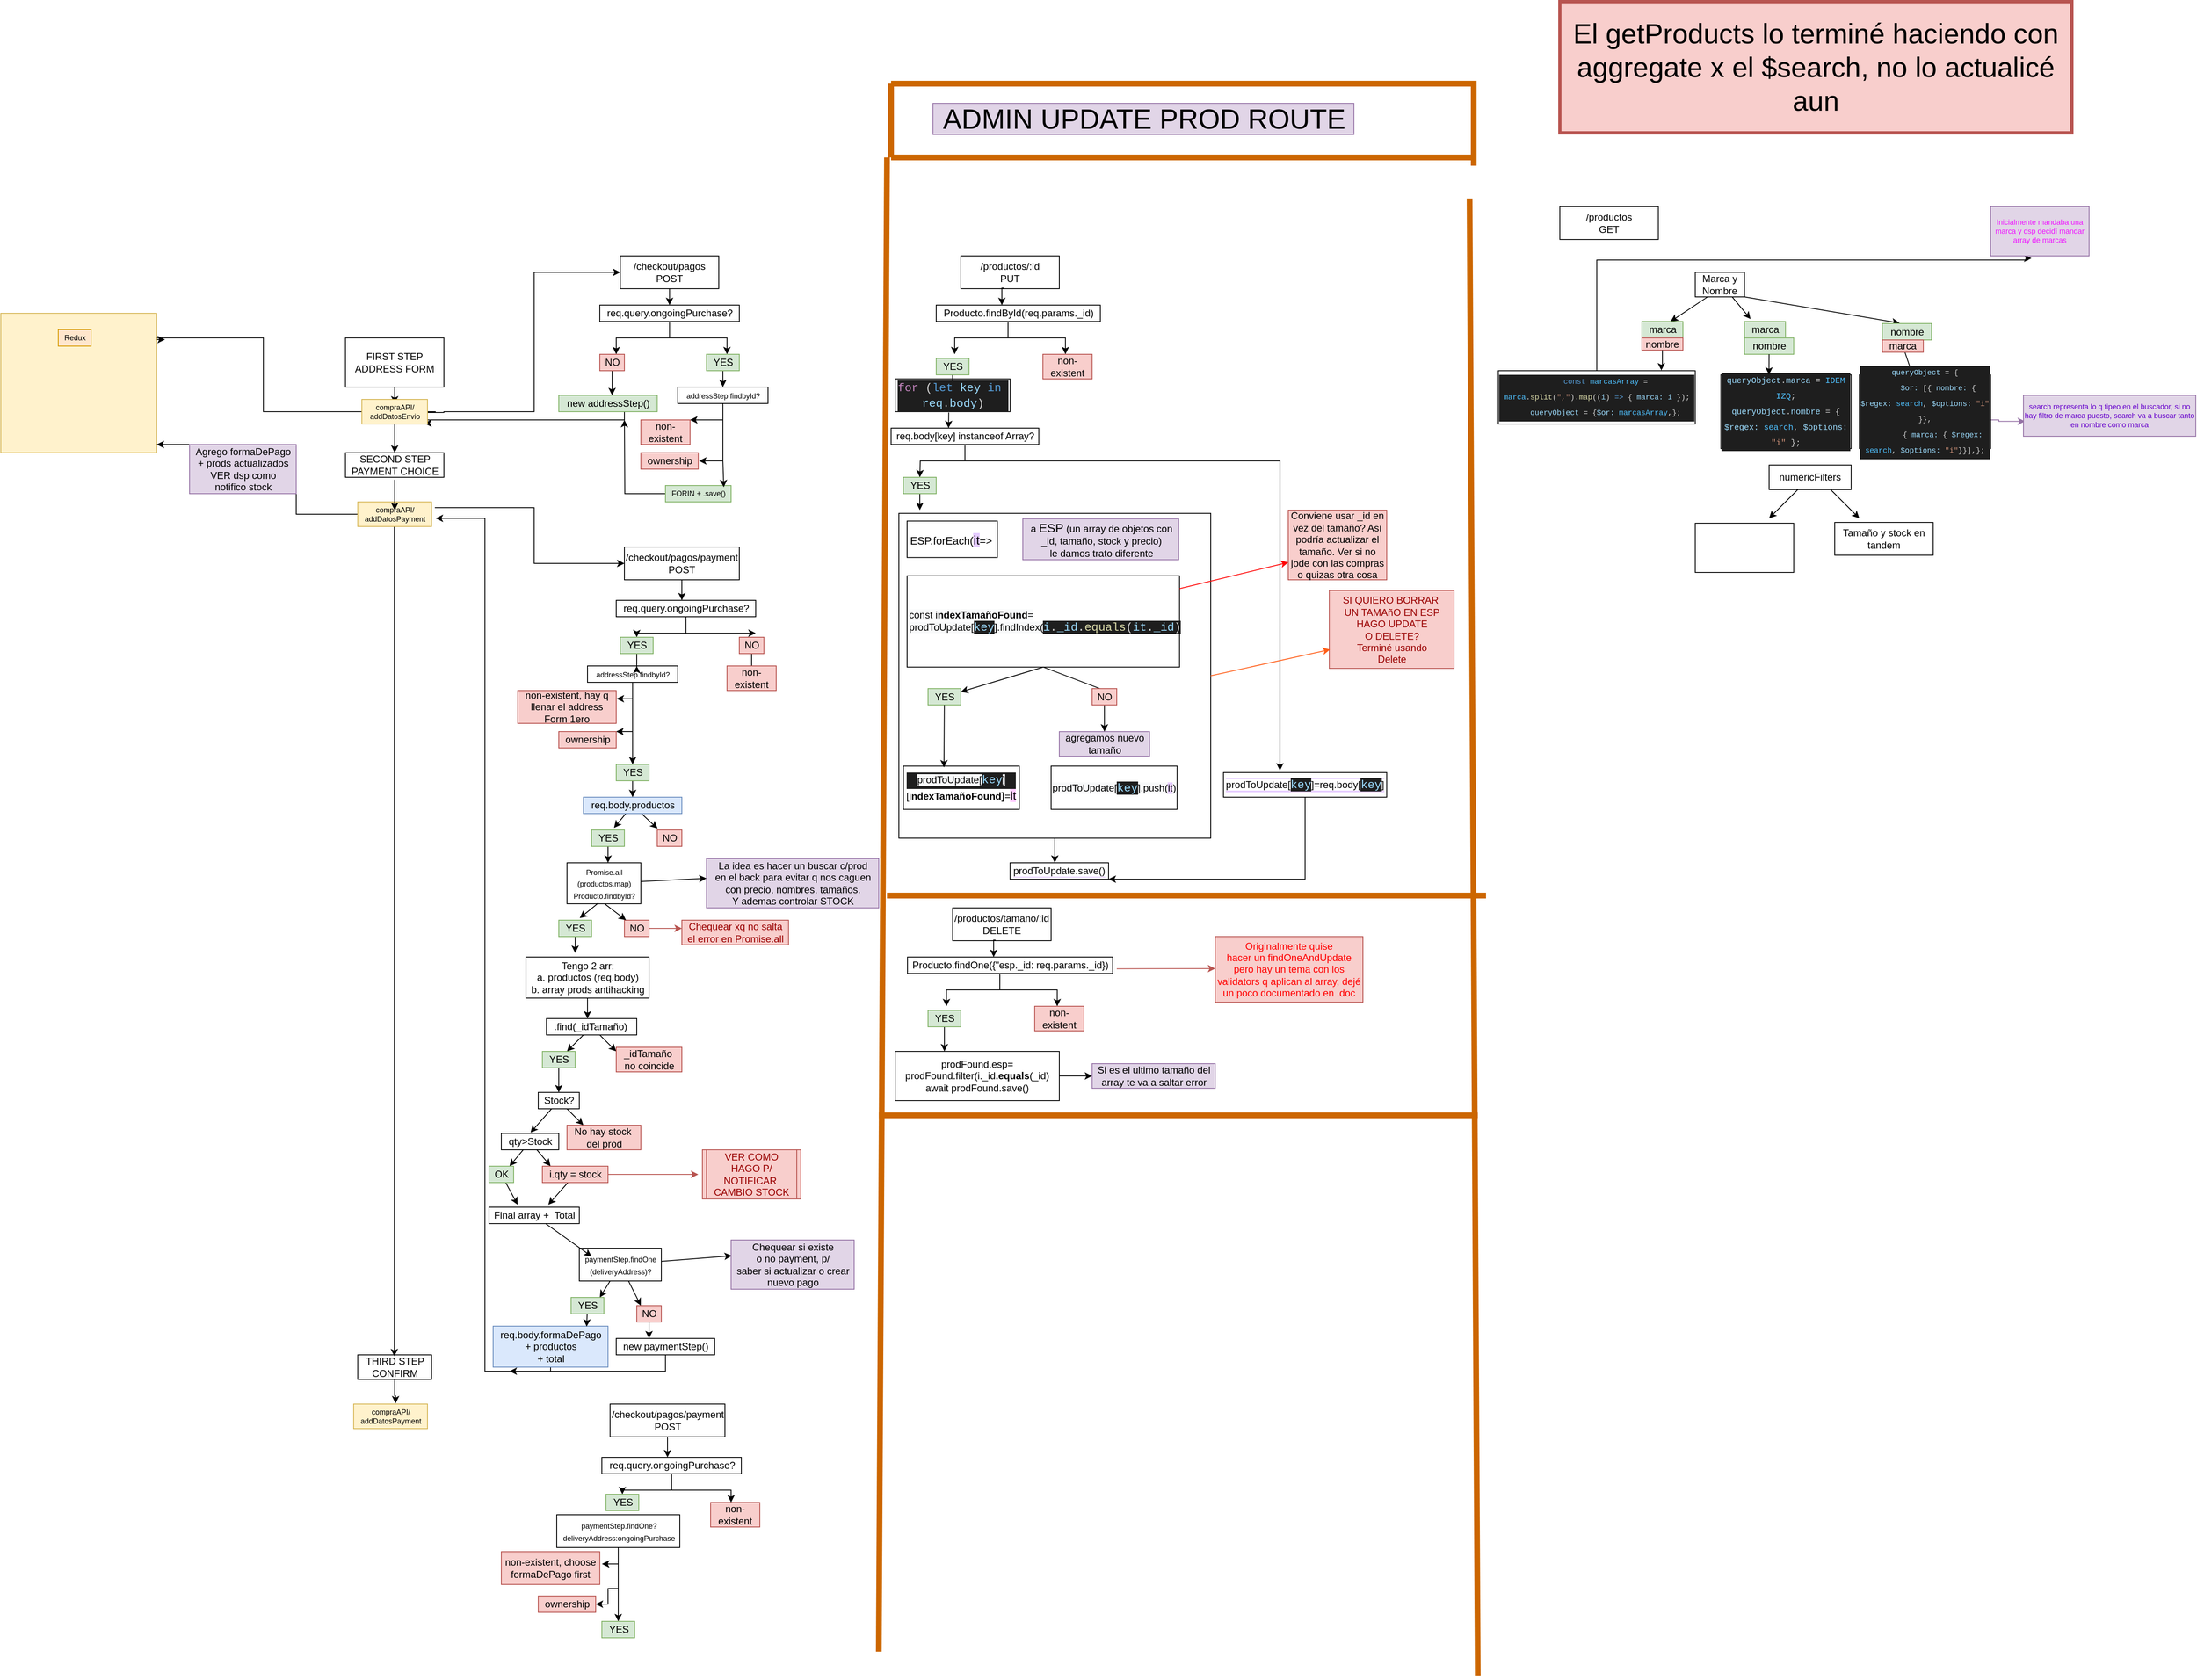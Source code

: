 <mxfile version="18.0.2" type="github">
  <diagram id="WNU0OnEOr58vU2dcK8G2" name="Page-1">
    <mxGraphModel dx="10307" dy="5869" grid="1" gridSize="19" guides="1" tooltips="1" connect="1" arrows="1" fold="1" page="1" pageScale="1" pageWidth="827" pageHeight="1169" math="0" shadow="0">
      <root>
        <mxCell id="0" />
        <mxCell id="1" parent="0" />
        <mxCell id="lC1LubLC5lz1J4YGzEKo-27" value="" style="edgeStyle=orthogonalEdgeStyle;rounded=0;orthogonalLoop=1;jettySize=auto;html=1;fontSize=9;" parent="1" source="lC1LubLC5lz1J4YGzEKo-2" edge="1">
          <mxGeometry relative="1" as="geometry">
            <mxPoint x="400" y="300" as="targetPoint" />
          </mxGeometry>
        </mxCell>
        <mxCell id="lC1LubLC5lz1J4YGzEKo-38" style="edgeStyle=orthogonalEdgeStyle;rounded=0;orthogonalLoop=1;jettySize=auto;html=1;fontSize=9;entryX=0;entryY=0.5;entryDx=0;entryDy=0;" parent="1" target="lC1LubLC5lz1J4YGzEKo-7" edge="1">
          <mxGeometry relative="1" as="geometry">
            <mxPoint x="660" y="110" as="targetPoint" />
            <mxPoint x="450" y="310" as="sourcePoint" />
            <Array as="points">
              <mxPoint x="440" y="310" />
              <mxPoint x="440" y="311" />
              <mxPoint x="460" y="311" />
              <mxPoint x="460" y="310" />
              <mxPoint x="570" y="310" />
              <mxPoint x="570" y="140" />
            </Array>
          </mxGeometry>
        </mxCell>
        <mxCell id="lC1LubLC5lz1J4YGzEKo-2" value="FIRST STEP&lt;br&gt;ADDRESS FORM" style="whiteSpace=wrap;html=1;" parent="1" vertex="1">
          <mxGeometry x="340" y="220" width="120" height="60" as="geometry" />
        </mxCell>
        <mxCell id="lC1LubLC5lz1J4YGzEKo-4" value="SECOND STEP&lt;br&gt;PAYMENT CHOICE" style="text;html=1;align=center;verticalAlign=middle;resizable=0;points=[];autosize=1;strokeColor=default;fillColor=none;" parent="1" vertex="1">
          <mxGeometry x="340" y="360" width="120" height="30" as="geometry" />
        </mxCell>
        <mxCell id="lC1LubLC5lz1J4YGzEKo-9" style="edgeStyle=orthogonalEdgeStyle;rounded=0;orthogonalLoop=1;jettySize=auto;html=1;exitX=0.5;exitY=1;exitDx=0;exitDy=0;" parent="1" source="lC1LubLC5lz1J4YGzEKo-7" edge="1">
          <mxGeometry relative="1" as="geometry">
            <mxPoint x="735" y="180" as="targetPoint" />
          </mxGeometry>
        </mxCell>
        <mxCell id="lC1LubLC5lz1J4YGzEKo-7" value="/checkout/pagos&lt;br&gt;POST" style="whiteSpace=wrap;html=1;" parent="1" vertex="1">
          <mxGeometry x="675" y="120" width="120" height="40" as="geometry" />
        </mxCell>
        <mxCell id="lC1LubLC5lz1J4YGzEKo-12" value="" style="edgeStyle=orthogonalEdgeStyle;rounded=0;orthogonalLoop=1;jettySize=auto;html=1;" parent="1" source="lC1LubLC5lz1J4YGzEKo-10" edge="1">
          <mxGeometry relative="1" as="geometry">
            <mxPoint x="670" y="240" as="targetPoint" />
            <Array as="points">
              <mxPoint x="735" y="220" />
              <mxPoint x="670" y="220" />
            </Array>
          </mxGeometry>
        </mxCell>
        <mxCell id="lC1LubLC5lz1J4YGzEKo-14" value="" style="edgeStyle=orthogonalEdgeStyle;rounded=0;orthogonalLoop=1;jettySize=auto;html=1;" parent="1" source="lC1LubLC5lz1J4YGzEKo-10" edge="1">
          <mxGeometry relative="1" as="geometry">
            <mxPoint x="805" y="240" as="targetPoint" />
            <Array as="points">
              <mxPoint x="735" y="220" />
              <mxPoint x="805" y="220" />
              <mxPoint x="805" y="240" />
            </Array>
          </mxGeometry>
        </mxCell>
        <mxCell id="lC1LubLC5lz1J4YGzEKo-10" value="req.query.ongoingPurchase?" style="text;html=1;align=center;verticalAlign=middle;resizable=0;points=[];autosize=1;strokeColor=default;fillColor=none;" parent="1" vertex="1">
          <mxGeometry x="650" y="180" width="170" height="20" as="geometry" />
        </mxCell>
        <mxCell id="lC1LubLC5lz1J4YGzEKo-18" value="" style="edgeStyle=orthogonalEdgeStyle;rounded=0;orthogonalLoop=1;jettySize=auto;html=1;" parent="1" source="lC1LubLC5lz1J4YGzEKo-15" edge="1">
          <mxGeometry relative="1" as="geometry">
            <mxPoint x="665" y="290" as="targetPoint" />
            <Array as="points">
              <mxPoint x="665" y="280" />
              <mxPoint x="665" y="280" />
            </Array>
          </mxGeometry>
        </mxCell>
        <mxCell id="lC1LubLC5lz1J4YGzEKo-15" value="NO" style="text;html=1;align=center;verticalAlign=middle;resizable=0;points=[];autosize=1;strokeColor=#b85450;fillColor=#f8cecc;" parent="1" vertex="1">
          <mxGeometry x="650" y="240" width="30" height="20" as="geometry" />
        </mxCell>
        <mxCell id="lC1LubLC5lz1J4YGzEKo-21" value="" style="edgeStyle=orthogonalEdgeStyle;rounded=0;orthogonalLoop=1;jettySize=auto;html=1;" parent="1" source="lC1LubLC5lz1J4YGzEKo-16" target="lC1LubLC5lz1J4YGzEKo-20" edge="1">
          <mxGeometry relative="1" as="geometry" />
        </mxCell>
        <mxCell id="lC1LubLC5lz1J4YGzEKo-16" value="YES" style="text;html=1;align=center;verticalAlign=middle;resizable=0;points=[];autosize=1;strokeColor=#82b366;fillColor=#d5e8d4;" parent="1" vertex="1">
          <mxGeometry x="780" y="240" width="40" height="20" as="geometry" />
        </mxCell>
        <mxCell id="GX86QxE9Dc3Bw4Pw90zu-1" style="edgeStyle=orthogonalEdgeStyle;rounded=0;orthogonalLoop=1;jettySize=auto;html=1;fontSize=9;entryX=0.95;entryY=0.967;entryDx=0;entryDy=0;entryPerimeter=0;" parent="1" source="lC1LubLC5lz1J4YGzEKo-19" target="lC1LubLC5lz1J4YGzEKo-28" edge="1">
          <mxGeometry relative="1" as="geometry">
            <mxPoint x="440" y="330" as="targetPoint" />
            <Array as="points">
              <mxPoint x="680" y="320" />
              <mxPoint x="440" y="320" />
              <mxPoint x="440" y="324" />
            </Array>
          </mxGeometry>
        </mxCell>
        <mxCell id="lC1LubLC5lz1J4YGzEKo-19" value="new addressStep()" style="text;html=1;align=center;verticalAlign=middle;resizable=0;points=[];autosize=1;strokeColor=#82b366;fillColor=#d5e8d4;" parent="1" vertex="1">
          <mxGeometry x="600" y="290" width="120" height="20" as="geometry" />
        </mxCell>
        <mxCell id="lC1LubLC5lz1J4YGzEKo-23" value="" style="edgeStyle=orthogonalEdgeStyle;rounded=0;orthogonalLoop=1;jettySize=auto;html=1;fontSize=9;" parent="1" source="lC1LubLC5lz1J4YGzEKo-20" target="lC1LubLC5lz1J4YGzEKo-22" edge="1">
          <mxGeometry relative="1" as="geometry">
            <Array as="points">
              <mxPoint x="800" y="320" />
              <mxPoint x="745" y="320" />
            </Array>
          </mxGeometry>
        </mxCell>
        <mxCell id="lC1LubLC5lz1J4YGzEKo-25" value="" style="edgeStyle=orthogonalEdgeStyle;rounded=0;orthogonalLoop=1;jettySize=auto;html=1;fontSize=9;entryX=1.014;entryY=0.5;entryDx=0;entryDy=0;entryPerimeter=0;" parent="1" source="lC1LubLC5lz1J4YGzEKo-20" target="lC1LubLC5lz1J4YGzEKo-24" edge="1">
          <mxGeometry relative="1" as="geometry">
            <mxPoint x="780" y="370" as="targetPoint" />
            <Array as="points">
              <mxPoint x="800" y="370" />
            </Array>
          </mxGeometry>
        </mxCell>
        <mxCell id="lC1LubLC5lz1J4YGzEKo-20" value="&lt;font style=&quot;font-size: 9px&quot;&gt;addressStep.findbyId?&lt;/font&gt;" style="text;html=1;align=center;verticalAlign=middle;resizable=0;points=[];autosize=1;strokeColor=default;" parent="1" vertex="1">
          <mxGeometry x="745" y="280" width="110" height="20" as="geometry" />
        </mxCell>
        <mxCell id="lC1LubLC5lz1J4YGzEKo-22" value="non-existent" style="whiteSpace=wrap;html=1;fillColor=#f8cecc;strokeColor=#b85450;" parent="1" vertex="1">
          <mxGeometry x="700" y="320" width="60" height="30" as="geometry" />
        </mxCell>
        <mxCell id="lC1LubLC5lz1J4YGzEKo-24" value="ownership" style="text;html=1;align=center;verticalAlign=middle;resizable=0;points=[];autosize=1;strokeColor=#b85450;fillColor=#f8cecc;" parent="1" vertex="1">
          <mxGeometry x="700" y="360" width="70" height="20" as="geometry" />
        </mxCell>
        <mxCell id="GX86QxE9Dc3Bw4Pw90zu-2" style="edgeStyle=orthogonalEdgeStyle;rounded=0;orthogonalLoop=1;jettySize=auto;html=1;fontSize=9;" parent="1" source="lC1LubLC5lz1J4YGzEKo-26" edge="1">
          <mxGeometry relative="1" as="geometry">
            <mxPoint x="680" y="320" as="targetPoint" />
          </mxGeometry>
        </mxCell>
        <mxCell id="lC1LubLC5lz1J4YGzEKo-26" value="FORIN + .save()" style="text;html=1;align=center;verticalAlign=middle;resizable=0;points=[];autosize=1;fontSize=9;strokeColor=#82b366;fillColor=#d5e8d4;" parent="1" vertex="1">
          <mxGeometry x="730" y="400" width="80" height="20" as="geometry" />
        </mxCell>
        <mxCell id="lC1LubLC5lz1J4YGzEKo-30" value="" style="edgeStyle=orthogonalEdgeStyle;rounded=0;orthogonalLoop=1;jettySize=auto;html=1;fontSize=9;" parent="1" source="lC1LubLC5lz1J4YGzEKo-28" edge="1">
          <mxGeometry relative="1" as="geometry">
            <mxPoint x="120" y="222" as="targetPoint" />
            <Array as="points">
              <mxPoint x="240" y="310" />
              <mxPoint x="240" y="220" />
              <mxPoint x="110" y="220" />
              <mxPoint x="110" y="222" />
            </Array>
          </mxGeometry>
        </mxCell>
        <mxCell id="lC1LubLC5lz1J4YGzEKo-39" value="" style="edgeStyle=orthogonalEdgeStyle;rounded=0;orthogonalLoop=1;jettySize=auto;html=1;fontSize=9;" parent="1" source="lC1LubLC5lz1J4YGzEKo-28" target="lC1LubLC5lz1J4YGzEKo-4" edge="1">
          <mxGeometry relative="1" as="geometry" />
        </mxCell>
        <mxCell id="lC1LubLC5lz1J4YGzEKo-28" value="compraAPI/&lt;br&gt;addDatosEnvio" style="text;html=1;align=center;verticalAlign=middle;resizable=0;points=[];autosize=1;strokeColor=#d6b656;fillColor=#fff2cc;fontSize=9;" parent="1" vertex="1">
          <mxGeometry x="360" y="295" width="80" height="30" as="geometry" />
        </mxCell>
        <mxCell id="lC1LubLC5lz1J4YGzEKo-36" value="" style="rounded=0;whiteSpace=wrap;html=1;labelBackgroundColor=#FFCCCC;fontSize=9;strokeColor=#d6b656;fillColor=#fff2cc;" parent="1" vertex="1">
          <mxGeometry x="-80" y="190" width="190" height="170" as="geometry" />
        </mxCell>
        <mxCell id="lC1LubLC5lz1J4YGzEKo-37" value="Redux&lt;br&gt;" style="text;html=1;align=center;verticalAlign=middle;resizable=0;points=[];autosize=1;strokeColor=#d79b00;fillColor=#ffe6cc;fontSize=9;" parent="1" vertex="1">
          <mxGeometry x="-10" y="210" width="40" height="20" as="geometry" />
        </mxCell>
        <mxCell id="lC1LubLC5lz1J4YGzEKo-46" value="" style="edgeStyle=orthogonalEdgeStyle;rounded=0;orthogonalLoop=1;jettySize=auto;html=1;fontSize=9;entryX=0.496;entryY=0.056;entryDx=0;entryDy=0;entryPerimeter=0;" parent="1" source="lC1LubLC5lz1J4YGzEKo-43" target="lC1LubLC5lz1J4YGzEKo-47" edge="1">
          <mxGeometry relative="1" as="geometry">
            <mxPoint x="400" y="480" as="targetPoint" />
            <Array as="points">
              <mxPoint x="400" y="1452" />
            </Array>
          </mxGeometry>
        </mxCell>
        <mxCell id="tTHSPChEhPKR0PGT31vi-97" style="edgeStyle=orthogonalEdgeStyle;rounded=0;orthogonalLoop=1;jettySize=auto;html=1;fontColor=#000000;entryX=1;entryY=0.941;entryDx=0;entryDy=0;entryPerimeter=0;" parent="1" source="lC1LubLC5lz1J4YGzEKo-43" target="lC1LubLC5lz1J4YGzEKo-36" edge="1">
          <mxGeometry relative="1" as="geometry">
            <mxPoint x="250" y="350" as="targetPoint" />
            <Array as="points">
              <mxPoint x="280" y="435" />
              <mxPoint x="280" y="350" />
            </Array>
          </mxGeometry>
        </mxCell>
        <mxCell id="lC1LubLC5lz1J4YGzEKo-43" value="compraAPI/&lt;br&gt;addDatosPayment" style="text;html=1;align=center;verticalAlign=middle;resizable=0;points=[];autosize=1;strokeColor=#d6b656;fillColor=#fff2cc;fontSize=9;" parent="1" vertex="1">
          <mxGeometry x="355" y="420" width="90" height="30" as="geometry" />
        </mxCell>
        <mxCell id="GX86QxE9Dc3Bw4Pw90zu-6" style="edgeStyle=orthogonalEdgeStyle;rounded=0;orthogonalLoop=1;jettySize=auto;html=1;fontSize=9;exitX=1.044;exitY=0.233;exitDx=0;exitDy=0;exitPerimeter=0;" parent="1" source="lC1LubLC5lz1J4YGzEKo-43" edge="1">
          <mxGeometry relative="1" as="geometry">
            <mxPoint x="680" y="495" as="targetPoint" />
            <Array as="points">
              <mxPoint x="570" y="427" />
              <mxPoint x="570" y="495" />
            </Array>
          </mxGeometry>
        </mxCell>
        <mxCell id="tTHSPChEhPKR0PGT31vi-1" style="edgeStyle=orthogonalEdgeStyle;rounded=0;orthogonalLoop=1;jettySize=auto;html=1;entryX=0.568;entryY=-0.024;entryDx=0;entryDy=0;entryPerimeter=0;" parent="1" source="lC1LubLC5lz1J4YGzEKo-47" target="tTHSPChEhPKR0PGT31vi-2" edge="1">
          <mxGeometry relative="1" as="geometry">
            <mxPoint x="395" y="1510" as="targetPoint" />
          </mxGeometry>
        </mxCell>
        <mxCell id="lC1LubLC5lz1J4YGzEKo-47" value="THIRD STEP&lt;br&gt;CONFIRM" style="text;html=1;align=center;verticalAlign=middle;resizable=0;points=[];autosize=1;strokeColor=default;fillColor=none;" parent="1" vertex="1">
          <mxGeometry x="355" y="1460" width="90" height="30" as="geometry" />
        </mxCell>
        <mxCell id="GX86QxE9Dc3Bw4Pw90zu-3" value="" style="endArrow=classic;html=1;rounded=0;fontSize=9;entryX=0.888;entryY=0.1;entryDx=0;entryDy=0;entryPerimeter=0;" parent="1" target="lC1LubLC5lz1J4YGzEKo-26" edge="1">
          <mxGeometry width="50" height="50" relative="1" as="geometry">
            <mxPoint x="800" y="370" as="sourcePoint" />
            <mxPoint x="770" y="480" as="targetPoint" />
          </mxGeometry>
        </mxCell>
        <mxCell id="GX86QxE9Dc3Bw4Pw90zu-5" value="" style="endArrow=classic;html=1;rounded=0;fontSize=9;exitX=0.5;exitY=1.1;exitDx=0;exitDy=0;exitPerimeter=0;" parent="1" source="lC1LubLC5lz1J4YGzEKo-4" edge="1">
          <mxGeometry width="50" height="50" relative="1" as="geometry">
            <mxPoint x="400" y="420" as="sourcePoint" />
            <mxPoint x="400" y="430" as="targetPoint" />
          </mxGeometry>
        </mxCell>
        <mxCell id="GX86QxE9Dc3Bw4Pw90zu-9" style="edgeStyle=orthogonalEdgeStyle;rounded=0;orthogonalLoop=1;jettySize=auto;html=1;fontSize=9;" parent="1" source="GX86QxE9Dc3Bw4Pw90zu-8" edge="1">
          <mxGeometry relative="1" as="geometry">
            <mxPoint x="750" y="540" as="targetPoint" />
          </mxGeometry>
        </mxCell>
        <mxCell id="GX86QxE9Dc3Bw4Pw90zu-8" value="/checkout/pagos/payment&lt;br&gt;POST" style="whiteSpace=wrap;html=1;" parent="1" vertex="1">
          <mxGeometry x="680" y="475" width="140" height="40" as="geometry" />
        </mxCell>
        <mxCell id="tTHSPChEhPKR0PGT31vi-6" style="edgeStyle=orthogonalEdgeStyle;rounded=0;orthogonalLoop=1;jettySize=auto;html=1;" parent="1" source="GX86QxE9Dc3Bw4Pw90zu-10" target="GX86QxE9Dc3Bw4Pw90zu-12" edge="1">
          <mxGeometry relative="1" as="geometry" />
        </mxCell>
        <mxCell id="GX86QxE9Dc3Bw4Pw90zu-10" value="req.query.ongoingPurchase?" style="text;html=1;align=center;verticalAlign=middle;resizable=0;points=[];autosize=1;strokeColor=default;fillColor=none;" parent="1" vertex="1">
          <mxGeometry x="670" y="540" width="170" height="20" as="geometry" />
        </mxCell>
        <mxCell id="tTHSPChEhPKR0PGT31vi-4" style="edgeStyle=orthogonalEdgeStyle;rounded=0;orthogonalLoop=1;jettySize=auto;html=1;" parent="1" source="GX86QxE9Dc3Bw4Pw90zu-11" edge="1">
          <mxGeometry relative="1" as="geometry">
            <mxPoint x="835" y="620" as="targetPoint" />
          </mxGeometry>
        </mxCell>
        <mxCell id="GX86QxE9Dc3Bw4Pw90zu-11" value="NO" style="text;html=1;align=center;verticalAlign=middle;resizable=0;points=[];autosize=1;strokeColor=#b85450;fillColor=#f8cecc;" parent="1" vertex="1">
          <mxGeometry x="820" y="585" width="30" height="20" as="geometry" />
        </mxCell>
        <mxCell id="tTHSPChEhPKR0PGT31vi-9" style="edgeStyle=orthogonalEdgeStyle;rounded=0;orthogonalLoop=1;jettySize=auto;html=1;" parent="1" source="GX86QxE9Dc3Bw4Pw90zu-12" edge="1">
          <mxGeometry relative="1" as="geometry">
            <mxPoint x="695" y="620" as="targetPoint" />
          </mxGeometry>
        </mxCell>
        <mxCell id="GX86QxE9Dc3Bw4Pw90zu-12" value="YES" style="text;html=1;align=center;verticalAlign=middle;resizable=0;points=[];autosize=1;strokeColor=#82b366;fillColor=#d5e8d4;" parent="1" vertex="1">
          <mxGeometry x="675" y="585" width="40" height="20" as="geometry" />
        </mxCell>
        <mxCell id="tTHSPChEhPKR0PGT31vi-2" value="compraAPI/&lt;br&gt;addDatosPayment" style="text;html=1;align=center;verticalAlign=middle;resizable=0;points=[];autosize=1;strokeColor=#d6b656;fillColor=#fff2cc;fontSize=9;" parent="1" vertex="1">
          <mxGeometry x="350" y="1520" width="90" height="30" as="geometry" />
        </mxCell>
        <mxCell id="tTHSPChEhPKR0PGT31vi-5" value="non-existent" style="whiteSpace=wrap;html=1;fillColor=#f8cecc;strokeColor=#b85450;" parent="1" vertex="1">
          <mxGeometry x="805" y="620" width="60" height="30" as="geometry" />
        </mxCell>
        <mxCell id="tTHSPChEhPKR0PGT31vi-7" value="" style="endArrow=classic;html=1;rounded=0;" parent="1" edge="1">
          <mxGeometry width="50" height="50" relative="1" as="geometry">
            <mxPoint x="750" y="580" as="sourcePoint" />
            <mxPoint x="840" y="580" as="targetPoint" />
          </mxGeometry>
        </mxCell>
        <mxCell id="tTHSPChEhPKR0PGT31vi-11" style="edgeStyle=orthogonalEdgeStyle;rounded=0;orthogonalLoop=1;jettySize=auto;html=1;" parent="1" source="tTHSPChEhPKR0PGT31vi-10" edge="1">
          <mxGeometry relative="1" as="geometry">
            <mxPoint x="670" y="660" as="targetPoint" />
          </mxGeometry>
        </mxCell>
        <mxCell id="tTHSPChEhPKR0PGT31vi-10" value="&lt;font style=&quot;font-size: 9px&quot;&gt;addressStep.findbyId?&lt;/font&gt;" style="text;html=1;align=center;verticalAlign=middle;resizable=0;points=[];autosize=1;strokeColor=default;" parent="1" vertex="1">
          <mxGeometry x="635" y="620" width="110" height="20" as="geometry" />
        </mxCell>
        <mxCell id="tTHSPChEhPKR0PGT31vi-12" value="non-existent, hay q llenar el address Form 1ero" style="whiteSpace=wrap;html=1;fillColor=#f8cecc;strokeColor=#b85450;" parent="1" vertex="1">
          <mxGeometry x="550" y="650" width="120" height="40" as="geometry" />
        </mxCell>
        <mxCell id="tTHSPChEhPKR0PGT31vi-13" value="" style="endArrow=classic;html=1;rounded=0;edgeStyle=orthogonalEdgeStyle;" parent="1" edge="1">
          <mxGeometry width="50" height="50" relative="1" as="geometry">
            <mxPoint x="690" y="660" as="sourcePoint" />
            <mxPoint x="670" y="700" as="targetPoint" />
            <Array as="points">
              <mxPoint x="690" y="700" />
              <mxPoint x="670" y="700" />
            </Array>
          </mxGeometry>
        </mxCell>
        <mxCell id="tTHSPChEhPKR0PGT31vi-14" value="" style="endArrow=classic;html=1;rounded=0;" parent="1" edge="1">
          <mxGeometry width="50" height="50" relative="1" as="geometry">
            <mxPoint x="690" y="700" as="sourcePoint" />
            <mxPoint x="690" y="740" as="targetPoint" />
          </mxGeometry>
        </mxCell>
        <mxCell id="tTHSPChEhPKR0PGT31vi-15" value="ownership" style="text;html=1;align=center;verticalAlign=middle;resizable=0;points=[];autosize=1;strokeColor=#b85450;fillColor=#f8cecc;" parent="1" vertex="1">
          <mxGeometry x="600" y="700" width="70" height="20" as="geometry" />
        </mxCell>
        <mxCell id="tTHSPChEhPKR0PGT31vi-17" style="edgeStyle=none;rounded=0;orthogonalLoop=1;jettySize=auto;html=1;entryX=0.683;entryY=-0.128;entryDx=0;entryDy=0;entryPerimeter=0;" parent="1" source="tTHSPChEhPKR0PGT31vi-16" target="tTHSPChEhPKR0PGT31vi-19" edge="1">
          <mxGeometry relative="1" as="geometry">
            <mxPoint x="660" y="750" as="targetPoint" />
          </mxGeometry>
        </mxCell>
        <mxCell id="tTHSPChEhPKR0PGT31vi-18" style="edgeStyle=none;rounded=0;orthogonalLoop=1;jettySize=auto;html=1;entryX=0.012;entryY=-0.085;entryDx=0;entryDy=0;entryPerimeter=0;" parent="1" source="tTHSPChEhPKR0PGT31vi-16" target="tTHSPChEhPKR0PGT31vi-20" edge="1">
          <mxGeometry relative="1" as="geometry">
            <mxPoint x="720" y="750" as="targetPoint" />
          </mxGeometry>
        </mxCell>
        <mxCell id="tTHSPChEhPKR0PGT31vi-16" value="req.body.productos" style="text;html=1;align=center;verticalAlign=middle;resizable=0;points=[];autosize=1;fillColor=#dae8fc;strokeColor=#6c8ebf;" parent="1" vertex="1">
          <mxGeometry x="630" y="780" width="120" height="20" as="geometry" />
        </mxCell>
        <mxCell id="tTHSPChEhPKR0PGT31vi-24" style="edgeStyle=none;rounded=0;orthogonalLoop=1;jettySize=auto;html=1;" parent="1" source="tTHSPChEhPKR0PGT31vi-19" edge="1">
          <mxGeometry relative="1" as="geometry">
            <mxPoint x="660" y="860" as="targetPoint" />
          </mxGeometry>
        </mxCell>
        <mxCell id="tTHSPChEhPKR0PGT31vi-19" value="YES" style="text;html=1;align=center;verticalAlign=middle;resizable=0;points=[];autosize=1;strokeColor=#82b366;fillColor=#d5e8d4;" parent="1" vertex="1">
          <mxGeometry x="640" y="820" width="40" height="20" as="geometry" />
        </mxCell>
        <mxCell id="tTHSPChEhPKR0PGT31vi-20" value="NO" style="text;html=1;align=center;verticalAlign=middle;resizable=0;points=[];autosize=1;strokeColor=#b85450;fillColor=#f8cecc;" parent="1" vertex="1">
          <mxGeometry x="720" y="820" width="30" height="20" as="geometry" />
        </mxCell>
        <mxCell id="tTHSPChEhPKR0PGT31vi-23" style="edgeStyle=none;rounded=0;orthogonalLoop=1;jettySize=auto;html=1;" parent="1" source="tTHSPChEhPKR0PGT31vi-21" edge="1">
          <mxGeometry relative="1" as="geometry">
            <mxPoint x="690" y="780" as="targetPoint" />
          </mxGeometry>
        </mxCell>
        <mxCell id="tTHSPChEhPKR0PGT31vi-21" value="YES" style="text;html=1;align=center;verticalAlign=middle;resizable=0;points=[];autosize=1;strokeColor=#82b366;fillColor=#d5e8d4;" parent="1" vertex="1">
          <mxGeometry x="670" y="740" width="40" height="20" as="geometry" />
        </mxCell>
        <mxCell id="tTHSPChEhPKR0PGT31vi-26" style="edgeStyle=none;rounded=0;orthogonalLoop=1;jettySize=auto;html=1;entryX=0;entryY=0.4;entryDx=0;entryDy=0;entryPerimeter=0;" parent="1" source="tTHSPChEhPKR0PGT31vi-25" target="tTHSPChEhPKR0PGT31vi-27" edge="1">
          <mxGeometry relative="1" as="geometry">
            <mxPoint x="780" y="880" as="targetPoint" />
          </mxGeometry>
        </mxCell>
        <mxCell id="tTHSPChEhPKR0PGT31vi-25" value="&lt;font style=&quot;font-size: 9px&quot;&gt;Promise.all&lt;br&gt;(productos.map)&lt;br&gt;Producto.findbyId?&lt;/font&gt;" style="text;html=1;align=center;verticalAlign=middle;resizable=0;points=[];autosize=1;strokeColor=default;" parent="1" vertex="1">
          <mxGeometry x="610" y="860" width="90" height="50" as="geometry" />
        </mxCell>
        <mxCell id="tTHSPChEhPKR0PGT31vi-27" value="La idea es hacer un buscar c/prod &lt;br&gt;en el back para evitar q nos caguen &lt;br&gt;con precio, nombres, tamaños.&lt;br&gt;Y ademas controlar STOCK" style="text;html=1;align=center;verticalAlign=middle;resizable=0;points=[];autosize=1;strokeColor=#9673a6;glass=0;sketch=0;fillColor=#e1d5e7;" parent="1" vertex="1">
          <mxGeometry x="780" y="855" width="210" height="60" as="geometry" />
        </mxCell>
        <mxCell id="tTHSPChEhPKR0PGT31vi-29" value="NO" style="text;html=1;align=center;verticalAlign=middle;resizable=0;points=[];autosize=1;strokeColor=#b85450;fillColor=#f8cecc;" parent="1" vertex="1">
          <mxGeometry x="680" y="930" width="30" height="20" as="geometry" />
        </mxCell>
        <mxCell id="tTHSPChEhPKR0PGT31vi-33" style="edgeStyle=none;rounded=0;orthogonalLoop=1;jettySize=auto;html=1;" parent="1" source="tTHSPChEhPKR0PGT31vi-30" edge="1">
          <mxGeometry relative="1" as="geometry">
            <mxPoint x="620" y="970" as="targetPoint" />
          </mxGeometry>
        </mxCell>
        <mxCell id="tTHSPChEhPKR0PGT31vi-30" value="YES" style="text;html=1;align=center;verticalAlign=middle;resizable=0;points=[];autosize=1;strokeColor=#82b366;fillColor=#d5e8d4;" parent="1" vertex="1">
          <mxGeometry x="600" y="930" width="40" height="20" as="geometry" />
        </mxCell>
        <mxCell id="tTHSPChEhPKR0PGT31vi-31" style="edgeStyle=none;rounded=0;orthogonalLoop=1;jettySize=auto;html=1;entryX=0.639;entryY=-0.128;entryDx=0;entryDy=0;entryPerimeter=0;exitX=0.424;exitY=0.983;exitDx=0;exitDy=0;exitPerimeter=0;" parent="1" source="tTHSPChEhPKR0PGT31vi-25" target="tTHSPChEhPKR0PGT31vi-30" edge="1">
          <mxGeometry relative="1" as="geometry">
            <mxPoint x="677.32" y="827.44" as="targetPoint" />
            <mxPoint x="650" y="920" as="sourcePoint" />
          </mxGeometry>
        </mxCell>
        <mxCell id="tTHSPChEhPKR0PGT31vi-32" style="edgeStyle=none;rounded=0;orthogonalLoop=1;jettySize=auto;html=1;exitX=0.511;exitY=1.001;exitDx=0;exitDy=0;exitPerimeter=0;" parent="1" source="tTHSPChEhPKR0PGT31vi-25" target="tTHSPChEhPKR0PGT31vi-29" edge="1">
          <mxGeometry relative="1" as="geometry">
            <mxPoint x="635.56" y="937.44" as="targetPoint" />
            <mxPoint x="658.16" y="919.15" as="sourcePoint" />
          </mxGeometry>
        </mxCell>
        <mxCell id="tTHSPChEhPKR0PGT31vi-37" style="edgeStyle=none;rounded=0;orthogonalLoop=1;jettySize=auto;html=1;" parent="1" source="tTHSPChEhPKR0PGT31vi-34" edge="1">
          <mxGeometry relative="1" as="geometry">
            <mxPoint x="635" y="1050" as="targetPoint" />
          </mxGeometry>
        </mxCell>
        <mxCell id="tTHSPChEhPKR0PGT31vi-34" value="Tengo 2 arr:&lt;br&gt;a. productos (req.body)&lt;br&gt;b. array prods antihacking" style="text;html=1;align=center;verticalAlign=middle;resizable=0;points=[];autosize=1;strokeColor=default;" parent="1" vertex="1">
          <mxGeometry x="560" y="975" width="150" height="50" as="geometry" />
        </mxCell>
        <mxCell id="tTHSPChEhPKR0PGT31vi-39" style="edgeStyle=none;rounded=0;orthogonalLoop=1;jettySize=auto;html=1;" parent="1" source="tTHSPChEhPKR0PGT31vi-38" edge="1">
          <mxGeometry relative="1" as="geometry">
            <mxPoint x="610" y="1090" as="targetPoint" />
          </mxGeometry>
        </mxCell>
        <mxCell id="tTHSPChEhPKR0PGT31vi-40" style="edgeStyle=none;rounded=0;orthogonalLoop=1;jettySize=auto;html=1;" parent="1" source="tTHSPChEhPKR0PGT31vi-38" edge="1">
          <mxGeometry relative="1" as="geometry">
            <mxPoint x="670" y="1090" as="targetPoint" />
          </mxGeometry>
        </mxCell>
        <mxCell id="tTHSPChEhPKR0PGT31vi-38" value=".find(_idTamaño)&amp;nbsp;" style="text;html=1;align=center;verticalAlign=middle;resizable=0;points=[];autosize=1;strokeColor=default;" parent="1" vertex="1">
          <mxGeometry x="585" y="1050" width="110" height="20" as="geometry" />
        </mxCell>
        <mxCell id="tTHSPChEhPKR0PGT31vi-49" value="" style="edgeStyle=none;rounded=0;orthogonalLoop=1;jettySize=auto;html=1;fontColor=#990000;" parent="1" source="tTHSPChEhPKR0PGT31vi-41" target="tTHSPChEhPKR0PGT31vi-48" edge="1">
          <mxGeometry relative="1" as="geometry" />
        </mxCell>
        <mxCell id="tTHSPChEhPKR0PGT31vi-41" value="YES" style="text;html=1;align=center;verticalAlign=middle;resizable=0;points=[];autosize=1;strokeColor=#82b366;fillColor=#d5e8d4;" parent="1" vertex="1">
          <mxGeometry x="580" y="1090" width="40" height="20" as="geometry" />
        </mxCell>
        <mxCell id="tTHSPChEhPKR0PGT31vi-42" value="_idTamaño&amp;nbsp;&lt;br&gt;no coincide" style="text;html=1;align=center;verticalAlign=middle;resizable=0;points=[];autosize=1;strokeColor=#b85450;fillColor=#f8cecc;" parent="1" vertex="1">
          <mxGeometry x="670" y="1085" width="80" height="30" as="geometry" />
        </mxCell>
        <mxCell id="tTHSPChEhPKR0PGT31vi-43" value="" style="endArrow=classic;html=1;rounded=0;exitX=1;exitY=0.5;exitDx=0;exitDy=0;exitPerimeter=0;fillColor=#f8cecc;strokeColor=#b85450;" parent="1" source="tTHSPChEhPKR0PGT31vi-29" edge="1">
          <mxGeometry width="50" height="50" relative="1" as="geometry">
            <mxPoint x="710" y="970" as="sourcePoint" />
            <mxPoint x="750" y="940" as="targetPoint" />
          </mxGeometry>
        </mxCell>
        <mxCell id="tTHSPChEhPKR0PGT31vi-44" value="Chequear xq no salta&lt;br&gt;el error en Promise.all" style="text;html=1;align=center;verticalAlign=middle;resizable=0;points=[];autosize=1;strokeColor=#b85450;fillColor=#f8cecc;fontColor=#990000;" parent="1" vertex="1">
          <mxGeometry x="750" y="930" width="130" height="30" as="geometry" />
        </mxCell>
        <mxCell id="tTHSPChEhPKR0PGT31vi-50" style="edgeStyle=none;rounded=0;orthogonalLoop=1;jettySize=auto;html=1;fontColor=#990000;" parent="1" source="tTHSPChEhPKR0PGT31vi-48" edge="1">
          <mxGeometry relative="1" as="geometry">
            <mxPoint x="630" y="1180" as="targetPoint" />
          </mxGeometry>
        </mxCell>
        <mxCell id="tTHSPChEhPKR0PGT31vi-52" style="edgeStyle=none;rounded=0;orthogonalLoop=1;jettySize=auto;html=1;fontColor=#990000;entryX=0.508;entryY=-0.041;entryDx=0;entryDy=0;entryPerimeter=0;" parent="1" source="tTHSPChEhPKR0PGT31vi-48" target="tTHSPChEhPKR0PGT31vi-53" edge="1">
          <mxGeometry relative="1" as="geometry">
            <mxPoint x="570" y="1180" as="targetPoint" />
          </mxGeometry>
        </mxCell>
        <mxCell id="tTHSPChEhPKR0PGT31vi-48" value="Stock?" style="text;html=1;align=center;verticalAlign=middle;resizable=0;points=[];autosize=1;strokeColor=default;" parent="1" vertex="1">
          <mxGeometry x="575" y="1140" width="50" height="20" as="geometry" />
        </mxCell>
        <mxCell id="tTHSPChEhPKR0PGT31vi-51" value="No hay stock&amp;nbsp;&lt;br&gt;del prod" style="text;html=1;align=center;verticalAlign=middle;resizable=0;points=[];autosize=1;strokeColor=#b85450;fillColor=#f8cecc;" parent="1" vertex="1">
          <mxGeometry x="610" y="1180" width="90" height="30" as="geometry" />
        </mxCell>
        <mxCell id="tTHSPChEhPKR0PGT31vi-55" style="edgeStyle=none;rounded=0;orthogonalLoop=1;jettySize=auto;html=1;fontColor=#990000;" parent="1" source="tTHSPChEhPKR0PGT31vi-53" edge="1">
          <mxGeometry relative="1" as="geometry">
            <mxPoint x="540" y="1230" as="targetPoint" />
          </mxGeometry>
        </mxCell>
        <mxCell id="tTHSPChEhPKR0PGT31vi-56" style="edgeStyle=none;rounded=0;orthogonalLoop=1;jettySize=auto;html=1;fontColor=#990000;" parent="1" source="tTHSPChEhPKR0PGT31vi-53" edge="1">
          <mxGeometry relative="1" as="geometry">
            <mxPoint x="590" y="1230" as="targetPoint" />
          </mxGeometry>
        </mxCell>
        <mxCell id="tTHSPChEhPKR0PGT31vi-53" value="qty&amp;gt;Stock" style="text;html=1;align=center;verticalAlign=middle;resizable=0;points=[];autosize=1;strokeColor=default;" parent="1" vertex="1">
          <mxGeometry x="530" y="1190" width="70" height="20" as="geometry" />
        </mxCell>
        <mxCell id="tTHSPChEhPKR0PGT31vi-61" style="edgeStyle=none;rounded=0;orthogonalLoop=1;jettySize=auto;html=1;fontColor=#990000;entryX=0.317;entryY=-0.15;entryDx=0;entryDy=0;entryPerimeter=0;" parent="1" source="tTHSPChEhPKR0PGT31vi-57" target="tTHSPChEhPKR0PGT31vi-63" edge="1">
          <mxGeometry relative="1" as="geometry">
            <mxPoint x="560" y="1280" as="targetPoint" />
          </mxGeometry>
        </mxCell>
        <mxCell id="tTHSPChEhPKR0PGT31vi-57" value="OK" style="text;html=1;align=center;verticalAlign=middle;resizable=0;points=[];autosize=1;strokeColor=#82b366;fillColor=#d5e8d4;" parent="1" vertex="1">
          <mxGeometry x="515" y="1230" width="30" height="20" as="geometry" />
        </mxCell>
        <mxCell id="tTHSPChEhPKR0PGT31vi-59" style="edgeStyle=none;rounded=0;orthogonalLoop=1;jettySize=auto;html=1;fontColor=#990000;fillColor=#f8cecc;strokeColor=#b85450;" parent="1" source="tTHSPChEhPKR0PGT31vi-58" edge="1">
          <mxGeometry relative="1" as="geometry">
            <mxPoint x="770" y="1240" as="targetPoint" />
          </mxGeometry>
        </mxCell>
        <mxCell id="tTHSPChEhPKR0PGT31vi-62" style="edgeStyle=none;rounded=0;orthogonalLoop=1;jettySize=auto;html=1;fontColor=#990000;entryX=0.657;entryY=-0.15;entryDx=0;entryDy=0;entryPerimeter=0;" parent="1" source="tTHSPChEhPKR0PGT31vi-58" target="tTHSPChEhPKR0PGT31vi-63" edge="1">
          <mxGeometry relative="1" as="geometry">
            <mxPoint x="590" y="1270" as="targetPoint" />
          </mxGeometry>
        </mxCell>
        <mxCell id="tTHSPChEhPKR0PGT31vi-58" value="i.qty = stock" style="text;html=1;align=center;verticalAlign=middle;resizable=0;points=[];autosize=1;strokeColor=#b85450;fillColor=#f8cecc;" parent="1" vertex="1">
          <mxGeometry x="580" y="1230" width="80" height="20" as="geometry" />
        </mxCell>
        <mxCell id="tTHSPChEhPKR0PGT31vi-60" value="VER COMO&lt;br&gt;HAGO P/&lt;br&gt;NOTIFICAR&amp;nbsp;&lt;br&gt;CAMBIO STOCK" style="shape=process;whiteSpace=wrap;html=1;backgroundOutline=1;glass=0;sketch=0;strokeColor=#b85450;size=0.042;fillColor=#f8cecc;fontColor=#990000;" parent="1" vertex="1">
          <mxGeometry x="775" y="1210" width="120" height="60" as="geometry" />
        </mxCell>
        <mxCell id="tTHSPChEhPKR0PGT31vi-64" style="edgeStyle=none;rounded=0;orthogonalLoop=1;jettySize=auto;html=1;fontColor=#000000;" parent="1" source="tTHSPChEhPKR0PGT31vi-63" edge="1">
          <mxGeometry relative="1" as="geometry">
            <mxPoint x="640" y="1340" as="targetPoint" />
          </mxGeometry>
        </mxCell>
        <mxCell id="tTHSPChEhPKR0PGT31vi-63" value="Final array +&amp;nbsp; Total" style="text;html=1;align=center;verticalAlign=middle;resizable=0;points=[];autosize=1;strokeColor=default;fillColor=none;fontColor=#000000;" parent="1" vertex="1">
          <mxGeometry x="515" y="1280" width="110" height="20" as="geometry" />
        </mxCell>
        <mxCell id="tTHSPChEhPKR0PGT31vi-67" style="edgeStyle=none;rounded=0;orthogonalLoop=1;jettySize=auto;html=1;entryX=0.006;entryY=0.32;entryDx=0;entryDy=0;entryPerimeter=0;fontColor=#000000;" parent="1" source="tTHSPChEhPKR0PGT31vi-65" target="tTHSPChEhPKR0PGT31vi-66" edge="1">
          <mxGeometry relative="1" as="geometry" />
        </mxCell>
        <mxCell id="tTHSPChEhPKR0PGT31vi-68" style="edgeStyle=none;rounded=0;orthogonalLoop=1;jettySize=auto;html=1;fontColor=#000000;" parent="1" source="tTHSPChEhPKR0PGT31vi-65" edge="1">
          <mxGeometry relative="1" as="geometry">
            <mxPoint x="650" y="1390" as="targetPoint" />
          </mxGeometry>
        </mxCell>
        <mxCell id="tTHSPChEhPKR0PGT31vi-69" style="edgeStyle=none;rounded=0;orthogonalLoop=1;jettySize=auto;html=1;fontColor=#000000;" parent="1" source="tTHSPChEhPKR0PGT31vi-65" edge="1">
          <mxGeometry relative="1" as="geometry">
            <mxPoint x="700" y="1400" as="targetPoint" />
          </mxGeometry>
        </mxCell>
        <mxCell id="tTHSPChEhPKR0PGT31vi-65" value="&lt;font style=&quot;font-size: 9px&quot;&gt;paymentStep.findOne&lt;br&gt;(deliveryAddress)?&lt;/font&gt;" style="text;html=1;align=center;verticalAlign=middle;resizable=0;points=[];autosize=1;strokeColor=default;" parent="1" vertex="1">
          <mxGeometry x="625" y="1330" width="100" height="40" as="geometry" />
        </mxCell>
        <mxCell id="tTHSPChEhPKR0PGT31vi-66" value="Chequear si existe&lt;br&gt;o no payment, p/&lt;br&gt;saber si actualizar o crear&lt;br&gt;nuevo pago" style="text;html=1;align=center;verticalAlign=middle;resizable=0;points=[];autosize=1;strokeColor=#9673a6;glass=0;sketch=0;fillColor=#e1d5e7;" parent="1" vertex="1">
          <mxGeometry x="810" y="1320" width="150" height="60" as="geometry" />
        </mxCell>
        <mxCell id="tTHSPChEhPKR0PGT31vi-79" style="edgeStyle=orthogonalEdgeStyle;rounded=0;orthogonalLoop=1;jettySize=auto;html=1;fontColor=#000000;" parent="1" source="tTHSPChEhPKR0PGT31vi-70" edge="1">
          <mxGeometry relative="1" as="geometry">
            <mxPoint x="540" y="1480" as="targetPoint" />
            <Array as="points">
              <mxPoint x="590" y="1480" />
              <mxPoint x="550" y="1480" />
            </Array>
          </mxGeometry>
        </mxCell>
        <mxCell id="tTHSPChEhPKR0PGT31vi-70" value="req.body.formaDePago&lt;br&gt;+ productos&lt;br&gt;+ total" style="text;html=1;align=center;verticalAlign=middle;resizable=0;points=[];autosize=1;fillColor=#dae8fc;strokeColor=#6c8ebf;" parent="1" vertex="1">
          <mxGeometry x="520" y="1425" width="140" height="50" as="geometry" />
        </mxCell>
        <mxCell id="tTHSPChEhPKR0PGT31vi-72" style="edgeStyle=none;rounded=0;orthogonalLoop=1;jettySize=auto;html=1;fontColor=#000000;" parent="1" source="tTHSPChEhPKR0PGT31vi-71" edge="1">
          <mxGeometry relative="1" as="geometry">
            <mxPoint x="710" y="1440" as="targetPoint" />
          </mxGeometry>
        </mxCell>
        <mxCell id="tTHSPChEhPKR0PGT31vi-71" value="NO" style="text;html=1;align=center;verticalAlign=middle;resizable=0;points=[];autosize=1;strokeColor=#b85450;fillColor=#f8cecc;" parent="1" vertex="1">
          <mxGeometry x="695" y="1400" width="30" height="20" as="geometry" />
        </mxCell>
        <mxCell id="tTHSPChEhPKR0PGT31vi-78" style="edgeStyle=orthogonalEdgeStyle;rounded=0;orthogonalLoop=1;jettySize=auto;html=1;fontColor=#000000;" parent="1" source="tTHSPChEhPKR0PGT31vi-73" edge="1">
          <mxGeometry relative="1" as="geometry">
            <mxPoint x="450" y="440" as="targetPoint" />
            <Array as="points">
              <mxPoint x="730" y="1480" />
              <mxPoint x="510" y="1480" />
              <mxPoint x="510" y="440" />
            </Array>
          </mxGeometry>
        </mxCell>
        <mxCell id="tTHSPChEhPKR0PGT31vi-73" value="new paymentStep()" style="text;html=1;align=center;verticalAlign=middle;resizable=0;points=[];autosize=1;strokeColor=default;" parent="1" vertex="1">
          <mxGeometry x="670" y="1440" width="120" height="20" as="geometry" />
        </mxCell>
        <mxCell id="tTHSPChEhPKR0PGT31vi-77" style="edgeStyle=none;rounded=0;orthogonalLoop=1;jettySize=auto;html=1;entryX=0.814;entryY=0.01;entryDx=0;entryDy=0;entryPerimeter=0;fontColor=#000000;" parent="1" source="tTHSPChEhPKR0PGT31vi-74" target="tTHSPChEhPKR0PGT31vi-70" edge="1">
          <mxGeometry relative="1" as="geometry" />
        </mxCell>
        <mxCell id="tTHSPChEhPKR0PGT31vi-74" value="YES" style="text;html=1;align=center;verticalAlign=middle;resizable=0;points=[];autosize=1;strokeColor=#82b366;fillColor=#d5e8d4;" parent="1" vertex="1">
          <mxGeometry x="615" y="1390" width="40" height="20" as="geometry" />
        </mxCell>
        <mxCell id="tTHSPChEhPKR0PGT31vi-82" value="/checkout/pagos/payment&lt;br&gt;POST" style="whiteSpace=wrap;html=1;" parent="1" vertex="1">
          <mxGeometry x="662.5" y="1520" width="140" height="40" as="geometry" />
        </mxCell>
        <mxCell id="tTHSPChEhPKR0PGT31vi-83" style="edgeStyle=orthogonalEdgeStyle;rounded=0;orthogonalLoop=1;jettySize=auto;html=1;fontSize=9;" parent="1" source="tTHSPChEhPKR0PGT31vi-82" edge="1">
          <mxGeometry relative="1" as="geometry">
            <mxPoint x="732.5" y="1585" as="targetPoint" />
          </mxGeometry>
        </mxCell>
        <mxCell id="tTHSPChEhPKR0PGT31vi-84" value="req.query.ongoingPurchase?" style="text;html=1;align=center;verticalAlign=middle;resizable=0;points=[];autosize=1;strokeColor=default;fillColor=none;" parent="1" vertex="1">
          <mxGeometry x="652.5" y="1585" width="170" height="20" as="geometry" />
        </mxCell>
        <mxCell id="tTHSPChEhPKR0PGT31vi-85" style="edgeStyle=orthogonalEdgeStyle;rounded=0;orthogonalLoop=1;jettySize=auto;html=1;" parent="1" source="tTHSPChEhPKR0PGT31vi-84" target="tTHSPChEhPKR0PGT31vi-87" edge="1">
          <mxGeometry relative="1" as="geometry" />
        </mxCell>
        <mxCell id="tTHSPChEhPKR0PGT31vi-86" value="" style="endArrow=classic;html=1;rounded=0;" parent="1" edge="1">
          <mxGeometry width="50" height="50" relative="1" as="geometry">
            <mxPoint x="732.5" y="1625" as="sourcePoint" />
            <mxPoint x="810" y="1640" as="targetPoint" />
            <Array as="points">
              <mxPoint x="810" y="1625" />
            </Array>
          </mxGeometry>
        </mxCell>
        <mxCell id="tTHSPChEhPKR0PGT31vi-87" value="YES" style="text;html=1;align=center;verticalAlign=middle;resizable=0;points=[];autosize=1;strokeColor=#82b366;fillColor=#d5e8d4;" parent="1" vertex="1">
          <mxGeometry x="657.5" y="1630" width="40" height="20" as="geometry" />
        </mxCell>
        <mxCell id="tTHSPChEhPKR0PGT31vi-88" value="&lt;font style=&quot;font-size: 9px&quot;&gt;paymentStep.findOne?&lt;br&gt;deliveryAddress:ongoingPurchase&lt;br&gt;&lt;/font&gt;" style="text;html=1;align=center;verticalAlign=middle;resizable=0;points=[];autosize=1;strokeColor=default;" parent="1" vertex="1">
          <mxGeometry x="597.5" y="1655" width="150" height="40" as="geometry" />
        </mxCell>
        <mxCell id="tTHSPChEhPKR0PGT31vi-89" value="non-existent" style="whiteSpace=wrap;html=1;fillColor=#f8cecc;strokeColor=#b85450;" parent="1" vertex="1">
          <mxGeometry x="785" y="1640" width="60" height="30" as="geometry" />
        </mxCell>
        <mxCell id="tTHSPChEhPKR0PGT31vi-90" value="non-existent, choose&lt;br&gt;formaDePago first" style="whiteSpace=wrap;html=1;fillColor=#f8cecc;strokeColor=#b85450;" parent="1" vertex="1">
          <mxGeometry x="530" y="1700" width="120" height="40" as="geometry" />
        </mxCell>
        <mxCell id="tTHSPChEhPKR0PGT31vi-91" value="" style="endArrow=classic;html=1;rounded=0;edgeStyle=orthogonalEdgeStyle;" parent="1" target="tTHSPChEhPKR0PGT31vi-92" edge="1">
          <mxGeometry width="50" height="50" relative="1" as="geometry">
            <mxPoint x="672.5" y="1705" as="sourcePoint" />
            <mxPoint x="652.5" y="1745" as="targetPoint" />
            <Array as="points">
              <mxPoint x="673" y="1745" />
              <mxPoint x="660" y="1745" />
              <mxPoint x="660" y="1764" />
            </Array>
          </mxGeometry>
        </mxCell>
        <mxCell id="tTHSPChEhPKR0PGT31vi-92" value="ownership" style="text;html=1;align=center;verticalAlign=middle;resizable=0;points=[];autosize=1;strokeColor=#b85450;fillColor=#f8cecc;" parent="1" vertex="1">
          <mxGeometry x="575" y="1754" width="70" height="20" as="geometry" />
        </mxCell>
        <mxCell id="tTHSPChEhPKR0PGT31vi-93" style="edgeStyle=orthogonalEdgeStyle;rounded=0;orthogonalLoop=1;jettySize=auto;html=1;entryX=1.022;entryY=0.372;entryDx=0;entryDy=0;entryPerimeter=0;" parent="1" source="tTHSPChEhPKR0PGT31vi-88" target="tTHSPChEhPKR0PGT31vi-90" edge="1">
          <mxGeometry relative="1" as="geometry">
            <mxPoint x="652.5" y="1705" as="targetPoint" />
          </mxGeometry>
        </mxCell>
        <mxCell id="tTHSPChEhPKR0PGT31vi-94" value="" style="endArrow=classic;html=1;rounded=0;" parent="1" edge="1">
          <mxGeometry width="50" height="50" relative="1" as="geometry">
            <mxPoint x="672.5" y="1745" as="sourcePoint" />
            <mxPoint x="672.5" y="1785" as="targetPoint" />
          </mxGeometry>
        </mxCell>
        <mxCell id="tTHSPChEhPKR0PGT31vi-95" value="YES" style="text;html=1;align=center;verticalAlign=middle;resizable=0;points=[];autosize=1;strokeColor=#82b366;fillColor=#d5e8d4;" parent="1" vertex="1">
          <mxGeometry x="652.5" y="1785" width="40" height="20" as="geometry" />
        </mxCell>
        <mxCell id="tTHSPChEhPKR0PGT31vi-98" value="Agrego formaDePago&lt;br&gt;+ prods actualizados&lt;br&gt;VER dsp como&lt;br&gt;notifico stock" style="text;html=1;align=center;verticalAlign=middle;resizable=0;points=[];autosize=1;strokeColor=#9673a6;fillColor=#e1d5e7;" parent="1" vertex="1">
          <mxGeometry x="150" y="350" width="130" height="60" as="geometry" />
        </mxCell>
        <mxCell id="2nWrkRlHyeW5uhqLxSTE-1" value="" style="endArrow=none;html=1;rounded=0;strokeColor=#CC6600;strokeWidth=7;" parent="1" edge="1">
          <mxGeometry width="50" height="50" relative="1" as="geometry">
            <mxPoint x="990" y="1822" as="sourcePoint" />
            <mxPoint x="1000" as="targetPoint" />
          </mxGeometry>
        </mxCell>
        <mxCell id="2nWrkRlHyeW5uhqLxSTE-2" value="/productos/:id&lt;br&gt;PUT" style="whiteSpace=wrap;html=1;" parent="1" vertex="1">
          <mxGeometry x="1090" y="120" width="120" height="40" as="geometry" />
        </mxCell>
        <mxCell id="2nWrkRlHyeW5uhqLxSTE-4" style="edgeStyle=orthogonalEdgeStyle;rounded=0;orthogonalLoop=1;jettySize=auto;html=1;exitX=0.436;exitY=0.982;exitDx=0;exitDy=0;exitPerimeter=0;" parent="1" source="2nWrkRlHyeW5uhqLxSTE-2" edge="1">
          <mxGeometry relative="1" as="geometry">
            <mxPoint x="1140" y="180" as="targetPoint" />
            <mxPoint x="1140" y="170" as="sourcePoint" />
            <Array as="points">
              <mxPoint x="1140" y="159" />
            </Array>
          </mxGeometry>
        </mxCell>
        <mxCell id="2nWrkRlHyeW5uhqLxSTE-5" value="Producto.findById(req.params._id)" style="text;html=1;align=center;verticalAlign=middle;resizable=0;points=[];autosize=1;strokeColor=default;fillColor=none;" parent="1" vertex="1">
          <mxGeometry x="1060" y="180" width="200" height="20" as="geometry" />
        </mxCell>
        <mxCell id="2nWrkRlHyeW5uhqLxSTE-13" value="" style="edgeStyle=orthogonalEdgeStyle;rounded=0;orthogonalLoop=1;jettySize=auto;html=1;" parent="1" source="2nWrkRlHyeW5uhqLxSTE-14" edge="1">
          <mxGeometry relative="1" as="geometry">
            <mxPoint x="1080" y="270" as="targetPoint" />
          </mxGeometry>
        </mxCell>
        <mxCell id="2nWrkRlHyeW5uhqLxSTE-14" value="YES" style="text;html=1;align=center;verticalAlign=middle;resizable=0;points=[];autosize=1;strokeColor=#82b366;fillColor=#d5e8d4;" parent="1" vertex="1">
          <mxGeometry x="1060" y="245" width="40" height="20" as="geometry" />
        </mxCell>
        <mxCell id="2nWrkRlHyeW5uhqLxSTE-15" value="&lt;div style=&quot;color: rgb(212 , 212 , 212) ; background-color: rgb(30 , 30 , 30) ; font-family: &amp;#34;consolas&amp;#34; , &amp;#34;courier new&amp;#34; , monospace ; font-size: 14px ; line-height: 19px&quot;&gt;&lt;span style=&quot;color: #c586c0&quot;&gt;for&lt;/span&gt; (&lt;span style=&quot;color: #569cd6&quot;&gt;let&lt;/span&gt; &lt;span style=&quot;color: #9cdcfe&quot;&gt;key&lt;/span&gt; &lt;span style=&quot;color: #569cd6&quot;&gt;in&lt;/span&gt;&amp;nbsp;&lt;/div&gt;&lt;div style=&quot;color: rgb(212 , 212 , 212) ; background-color: rgb(30 , 30 , 30) ; font-family: &amp;#34;consolas&amp;#34; , &amp;#34;courier new&amp;#34; , monospace ; font-size: 14px ; line-height: 19px&quot;&gt;&lt;span style=&quot;color: #9cdcfe&quot;&gt;req&lt;/span&gt;.&lt;span style=&quot;color: #9cdcfe&quot;&gt;body&lt;/span&gt;)&lt;/div&gt;" style="text;html=1;align=center;verticalAlign=middle;resizable=0;points=[];autosize=1;strokeColor=default;" parent="1" vertex="1">
          <mxGeometry x="1010" y="270" width="140" height="40" as="geometry" />
        </mxCell>
        <mxCell id="2nWrkRlHyeW5uhqLxSTE-16" value="" style="edgeStyle=orthogonalEdgeStyle;rounded=0;orthogonalLoop=1;jettySize=auto;html=1;" parent="1" edge="1">
          <mxGeometry relative="1" as="geometry">
            <mxPoint x="1217.47" y="240" as="targetPoint" />
            <Array as="points">
              <mxPoint x="1147.47" y="220" />
              <mxPoint x="1217.47" y="220" />
              <mxPoint x="1217.47" y="240" />
            </Array>
            <mxPoint x="1147.529" y="200" as="sourcePoint" />
          </mxGeometry>
        </mxCell>
        <mxCell id="2nWrkRlHyeW5uhqLxSTE-17" value="" style="edgeStyle=orthogonalEdgeStyle;rounded=0;orthogonalLoop=1;jettySize=auto;html=1;" parent="1" edge="1">
          <mxGeometry relative="1" as="geometry">
            <mxPoint x="1082.47" y="240" as="targetPoint" />
            <Array as="points">
              <mxPoint x="1147.47" y="220" />
              <mxPoint x="1082.47" y="220" />
            </Array>
            <mxPoint x="1147.529" y="200" as="sourcePoint" />
          </mxGeometry>
        </mxCell>
        <mxCell id="2nWrkRlHyeW5uhqLxSTE-18" value="non-existent" style="whiteSpace=wrap;html=1;fillColor=#f8cecc;strokeColor=#b85450;" parent="1" vertex="1">
          <mxGeometry x="1190" y="240" width="60" height="30" as="geometry" />
        </mxCell>
        <mxCell id="2nWrkRlHyeW5uhqLxSTE-20" value="" style="endArrow=classic;html=1;rounded=0;strokeColor=#000000;strokeWidth=1;exitX=0.466;exitY=1.026;exitDx=0;exitDy=0;exitPerimeter=0;" parent="1" source="2nWrkRlHyeW5uhqLxSTE-15" edge="1">
          <mxGeometry width="50" height="50" relative="1" as="geometry">
            <mxPoint x="1140" y="520" as="sourcePoint" />
            <mxPoint x="1075" y="330" as="targetPoint" />
          </mxGeometry>
        </mxCell>
        <mxCell id="2nWrkRlHyeW5uhqLxSTE-22" style="edgeStyle=orthogonalEdgeStyle;rounded=0;orthogonalLoop=1;jettySize=auto;html=1;strokeColor=#000000;strokeWidth=1;" parent="1" source="2nWrkRlHyeW5uhqLxSTE-21" edge="1">
          <mxGeometry relative="1" as="geometry">
            <mxPoint x="1040" y="390" as="targetPoint" />
          </mxGeometry>
        </mxCell>
        <mxCell id="2nWrkRlHyeW5uhqLxSTE-68" style="edgeStyle=orthogonalEdgeStyle;rounded=0;orthogonalLoop=1;jettySize=auto;html=1;fontSize=12;strokeColor=#000000;strokeWidth=1;entryX=0.346;entryY=-0.082;entryDx=0;entryDy=0;entryPerimeter=0;" parent="1" source="2nWrkRlHyeW5uhqLxSTE-21" target="2nWrkRlHyeW5uhqLxSTE-66" edge="1">
          <mxGeometry relative="1" as="geometry">
            <mxPoint x="1470" y="370" as="targetPoint" />
            <Array as="points">
              <mxPoint x="1095" y="370" />
              <mxPoint x="1479" y="370" />
            </Array>
          </mxGeometry>
        </mxCell>
        <mxCell id="2nWrkRlHyeW5uhqLxSTE-21" value="req.body[key] instanceof Array?" style="text;html=1;align=center;verticalAlign=middle;resizable=0;points=[];autosize=1;strokeColor=default;fillColor=none;" parent="1" vertex="1">
          <mxGeometry x="1005" y="330" width="180" height="20" as="geometry" />
        </mxCell>
        <mxCell id="2nWrkRlHyeW5uhqLxSTE-26" style="edgeStyle=orthogonalEdgeStyle;rounded=0;orthogonalLoop=1;jettySize=auto;html=1;strokeColor=#000000;strokeWidth=1;" parent="1" source="2nWrkRlHyeW5uhqLxSTE-25" edge="1">
          <mxGeometry relative="1" as="geometry">
            <mxPoint x="1040" y="430" as="targetPoint" />
          </mxGeometry>
        </mxCell>
        <mxCell id="2nWrkRlHyeW5uhqLxSTE-25" value="YES" style="text;html=1;align=center;verticalAlign=middle;resizable=0;points=[];autosize=1;strokeColor=#82b366;fillColor=#d5e8d4;" parent="1" vertex="1">
          <mxGeometry x="1020" y="390" width="40" height="20" as="geometry" />
        </mxCell>
        <mxCell id="2nWrkRlHyeW5uhqLxSTE-33" value="" style="group" parent="1" vertex="1" connectable="0">
          <mxGeometry x="1010" y="460" width="384.5" height="370" as="geometry" />
        </mxCell>
        <mxCell id="2nWrkRlHyeW5uhqLxSTE-34" value="" style="group" parent="2nWrkRlHyeW5uhqLxSTE-33" vertex="1" connectable="0">
          <mxGeometry width="384.5" height="370" as="geometry" />
        </mxCell>
        <mxCell id="2nWrkRlHyeW5uhqLxSTE-46" value="" style="group" parent="2nWrkRlHyeW5uhqLxSTE-34" vertex="1" connectable="0">
          <mxGeometry y="-5.211" width="384.5" height="375.211" as="geometry" />
        </mxCell>
        <mxCell id="2nWrkRlHyeW5uhqLxSTE-47" value="" style="group" parent="2nWrkRlHyeW5uhqLxSTE-46" vertex="1" connectable="0">
          <mxGeometry x="4.5" y="-20.845" width="380" height="396.056" as="geometry" />
        </mxCell>
        <mxCell id="2nWrkRlHyeW5uhqLxSTE-27" value="&lt;p style=&quot;line-height: 1&quot;&gt;&lt;br&gt;&lt;/p&gt;" style="rounded=0;whiteSpace=wrap;html=1;align=left;container=1;" parent="2nWrkRlHyeW5uhqLxSTE-47" vertex="1">
          <mxGeometry width="380" height="396.056" as="geometry">
            <mxRectangle width="30" height="40" as="alternateBounds" />
          </mxGeometry>
        </mxCell>
        <mxCell id="2nWrkRlHyeW5uhqLxSTE-41" value="YES" style="text;html=1;align=center;verticalAlign=middle;resizable=0;points=[];autosize=1;strokeColor=#82b366;fillColor=#d5e8d4;" parent="2nWrkRlHyeW5uhqLxSTE-27" vertex="1">
          <mxGeometry x="35.502" y="213.657" width="40" height="20" as="geometry" />
        </mxCell>
        <mxCell id="2nWrkRlHyeW5uhqLxSTE-56" value="&lt;div style=&quot;color: rgb(212 , 212 , 212) ; font-family: &amp;#34;consolas&amp;#34; , &amp;#34;courier new&amp;#34; , monospace ; line-height: 19px&quot;&gt;&lt;span style=&quot;background-color: rgb(248 , 249 , 250) ; font-size: 12px ; color: rgb(0 , 0 , 0) ; text-align: left ; font-family: &amp;#34;helvetica&amp;#34;&quot;&gt;prodToUpdate[&lt;/span&gt;&lt;span style=&quot;background-color: rgb(248 , 249 , 250) ; font-size: 12px ; color: rgb(0 , 0 , 0) ; text-align: left ; font-family: &amp;#34;helvetica&amp;#34;&quot;&gt;&lt;font color=&quot;#9cdcfe&quot; face=&quot;consolas, courier new, monospace&quot;&gt;&lt;span style=&quot;font-size: 14px ; background-color: rgb(30 , 30 , 30)&quot;&gt;key&lt;/span&gt;&lt;/font&gt;&lt;/span&gt;&lt;span style=&quot;background-color: rgb(248 , 249 , 250) ; font-size: 12px ; color: rgb(0 , 0 , 0) ; text-align: left ; font-family: &amp;#34;helvetica&amp;#34;&quot;&gt;].push(&lt;/span&gt;&lt;span style=&quot;color: rgb(0 , 0 , 0) ; text-align: left ; font-family: &amp;#34;helvetica&amp;#34; ; background-color: rgb(229 , 204 , 255)&quot;&gt;&lt;font style=&quot;font-size: 12px&quot;&gt;it&lt;/font&gt;&lt;/span&gt;&lt;span style=&quot;background-color: rgb(248 , 249 , 250) ; font-size: 12px ; color: rgb(0 , 0 , 0) ; text-align: left ; font-family: &amp;#34;helvetica&amp;#34;&quot;&gt;)&lt;/span&gt;&lt;br&gt;&lt;/div&gt;" style="rounded=0;whiteSpace=wrap;html=1;" parent="2nWrkRlHyeW5uhqLxSTE-27" vertex="1">
          <mxGeometry x="185.5" y="308.156" width="153.5" height="52.808" as="geometry" />
        </mxCell>
        <mxCell id="2nWrkRlHyeW5uhqLxSTE-23" value="a &lt;font style=&quot;font-size: 15px&quot;&gt;ESP&lt;/font&gt; (un array de objetos con&lt;br&gt;_id, tamaño, stock y precio)&lt;br&gt;le damos trato diferente" style="text;html=1;align=center;verticalAlign=middle;resizable=0;points=[];autosize=1;strokeColor=#9673a6;glass=0;sketch=0;fillColor=#e1d5e7;" parent="2nWrkRlHyeW5uhqLxSTE-27" vertex="1">
          <mxGeometry x="151.02" y="6.601" width="190" height="50" as="geometry" />
        </mxCell>
        <mxCell id="2nWrkRlHyeW5uhqLxSTE-53" value="&lt;div style=&quot;color: rgb(212 , 212 , 212) ; background-color: rgb(30 , 30 , 30) ; font-family: &amp;#34;consolas&amp;#34; , &amp;#34;courier new&amp;#34; , monospace ; font-size: 14px ; line-height: 19px&quot;&gt;&lt;span style=&quot;color: rgb(0 , 0 , 0) ; font-size: 12px ; text-align: left ; font-family: &amp;#34;helvetica&amp;#34; ; background-color: rgb(248 , 249 , 250)&quot;&gt;prodToUpdate[&lt;/span&gt;&lt;span style=&quot;color: rgb(0 , 0 , 0) ; font-size: 12px ; text-align: left ; font-family: &amp;#34;helvetica&amp;#34; ; background-color: rgb(248 , 249 , 250)&quot;&gt;&lt;font color=&quot;#9cdcfe&quot; face=&quot;consolas, courier new, monospace&quot;&gt;&lt;span style=&quot;font-size: 14px ; background-color: rgb(30 , 30 , 30)&quot;&gt;key&lt;/span&gt;&lt;/font&gt;&lt;/span&gt;&lt;span style=&quot;color: rgb(0 , 0 , 0) ; font-size: 12px ; text-align: left ; font-family: &amp;#34;helvetica&amp;#34; ; background-color: rgb(248 , 249 , 250)&quot;&gt;]&lt;/span&gt;&lt;br&gt;&lt;/div&gt;&lt;span style=&quot;font-family: &amp;#34;helvetica&amp;#34; ; text-align: left&quot;&gt;[i&lt;/span&gt;&lt;b style=&quot;font-family: &amp;#34;helvetica&amp;#34; ; text-align: left&quot;&gt;ndexTamañoFound]&lt;/b&gt;&lt;span style=&quot;font-family: &amp;#34;helvetica&amp;#34; ; text-align: left&quot;&gt;=&lt;font style=&quot;font-size: 14px ; background-color: rgb(255 , 204 , 255)&quot;&gt;it&lt;/font&gt;&lt;/span&gt;" style="rounded=0;whiteSpace=wrap;html=1;" parent="2nWrkRlHyeW5uhqLxSTE-27" vertex="1">
          <mxGeometry x="5.5" y="308.154" width="141.264" height="52.803" as="geometry" />
        </mxCell>
        <mxCell id="2nWrkRlHyeW5uhqLxSTE-61" value="agregamos nuevo&lt;br&gt;tamaño" style="text;html=1;align=center;verticalAlign=middle;resizable=0;points=[];autosize=1;strokeColor=#9673a6;glass=0;sketch=0;fillColor=#e1d5e7;" parent="2nWrkRlHyeW5uhqLxSTE-27" vertex="1">
          <mxGeometry x="195.5" y="266.122" width="110" height="30" as="geometry" />
        </mxCell>
        <mxCell id="2nWrkRlHyeW5uhqLxSTE-51" value="" style="endArrow=classic;html=1;rounded=0;strokeColor=#000000;strokeWidth=1;entryX=0.35;entryY=0.031;entryDx=0;entryDy=0;entryPerimeter=0;" parent="2nWrkRlHyeW5uhqLxSTE-27" source="2nWrkRlHyeW5uhqLxSTE-41" target="2nWrkRlHyeW5uhqLxSTE-53" edge="1">
          <mxGeometry width="50" height="50" relative="1" as="geometry">
            <mxPoint x="54.41" y="245.453" as="sourcePoint" />
            <mxPoint x="54.5" y="255.352" as="targetPoint" />
          </mxGeometry>
        </mxCell>
        <mxCell id="2nWrkRlHyeW5uhqLxSTE-30" value="&lt;span style=&quot;color: rgb(0 , 0 , 0) ; font-family: &amp;quot;helvetica&amp;quot; ; font-size: 12px ; font-style: normal ; font-weight: 400 ; letter-spacing: normal ; text-indent: 0px ; text-transform: none ; word-spacing: 0px ; background-color: rgb(248 , 249 , 250)&quot;&gt;const i&lt;b&gt;ndexTamañoFound&lt;/b&gt;= prodToUpdate[&lt;/span&gt;&lt;span style=&quot;color: rgb(0 , 0 , 0) ; font-family: &amp;quot;helvetica&amp;quot; ; font-size: 12px ; font-style: normal ; font-weight: 400 ; letter-spacing: normal ; text-indent: 0px ; text-transform: none ; word-spacing: 0px ; background-color: rgb(248 , 249 , 250)&quot;&gt;&lt;font color=&quot;#9cdcfe&quot; face=&quot;consolas, courier new, monospace&quot;&gt;&lt;span style=&quot;font-size: 14px ; background-color: rgb(30 , 30 , 30)&quot;&gt;key&lt;/span&gt;&lt;/font&gt;&lt;/span&gt;&lt;span style=&quot;color: rgb(0 , 0 , 0) ; font-family: &amp;quot;helvetica&amp;quot; ; font-size: 12px ; font-style: normal ; font-weight: 400 ; letter-spacing: normal ; text-indent: 0px ; text-transform: none ; word-spacing: 0px ; background-color: rgb(248 , 249 , 250)&quot;&gt;].findIndex(&lt;/span&gt;&lt;span style=&quot;background-color: rgb(30, 30, 30); font-family: Consolas, &amp;quot;Courier New&amp;quot;, monospace; font-size: 14px; color: rgb(156, 220, 254);&quot;&gt;i&lt;/span&gt;&lt;span style=&quot;background-color: rgb(30, 30, 30); color: rgb(212, 212, 212); font-family: Consolas, &amp;quot;Courier New&amp;quot;, monospace; font-size: 14px;&quot;&gt;.&lt;/span&gt;&lt;span style=&quot;background-color: rgb(30, 30, 30); font-family: Consolas, &amp;quot;Courier New&amp;quot;, monospace; font-size: 14px; color: rgb(156, 220, 254);&quot;&gt;_id&lt;/span&gt;&lt;span style=&quot;background-color: rgb(30, 30, 30); color: rgb(212, 212, 212); font-family: Consolas, &amp;quot;Courier New&amp;quot;, monospace; font-size: 14px;&quot;&gt;.&lt;/span&gt;&lt;span style=&quot;background-color: rgb(30, 30, 30); font-family: Consolas, &amp;quot;Courier New&amp;quot;, monospace; font-size: 14px; color: rgb(220, 220, 170);&quot;&gt;equals&lt;/span&gt;&lt;span style=&quot;background-color: rgb(30, 30, 30); color: rgb(212, 212, 212); font-family: Consolas, &amp;quot;Courier New&amp;quot;, monospace; font-size: 14px;&quot;&gt;(&lt;/span&gt;&lt;span style=&quot;background-color: rgb(30, 30, 30); font-family: Consolas, &amp;quot;Courier New&amp;quot;, monospace; font-size: 14px; color: rgb(156, 220, 254);&quot;&gt;it&lt;/span&gt;&lt;span style=&quot;background-color: rgb(30, 30, 30); color: rgb(212, 212, 212); font-family: Consolas, &amp;quot;Courier New&amp;quot;, monospace; font-size: 14px;&quot;&gt;.&lt;/span&gt;&lt;span style=&quot;background-color: rgb(30, 30, 30); font-family: Consolas, &amp;quot;Courier New&amp;quot;, monospace; font-size: 14px; color: rgb(156, 220, 254);&quot;&gt;_id&lt;/span&gt;&lt;span style=&quot;background-color: rgb(30, 30, 30); color: rgb(212, 212, 212); font-family: Consolas, &amp;quot;Courier New&amp;quot;, monospace; font-size: 14px;&quot;&gt;)&lt;/span&gt;" style="rounded=0;whiteSpace=wrap;html=1;align=left;" parent="2nWrkRlHyeW5uhqLxSTE-47" vertex="1">
          <mxGeometry x="10" y="76.16" width="332" height="111.31" as="geometry" />
        </mxCell>
        <mxCell id="2nWrkRlHyeW5uhqLxSTE-38" value="" style="endArrow=classic;html=1;rounded=0;strokeColor=#000000;strokeWidth=1;exitX=0.5;exitY=1;exitDx=0;exitDy=0;entryX=0.987;entryY=0.388;entryDx=0;entryDy=0;entryPerimeter=0;" parent="2nWrkRlHyeW5uhqLxSTE-47" source="2nWrkRlHyeW5uhqLxSTE-30" target="2nWrkRlHyeW5uhqLxSTE-12" edge="1">
          <mxGeometry width="50" height="50" relative="1" as="geometry">
            <mxPoint x="120" y="476.871" as="sourcePoint" />
            <mxPoint x="170" y="365.562" as="targetPoint" />
          </mxGeometry>
        </mxCell>
        <mxCell id="2nWrkRlHyeW5uhqLxSTE-62" style="edgeStyle=orthogonalEdgeStyle;rounded=0;orthogonalLoop=1;jettySize=auto;html=1;fontSize=12;strokeColor=#000000;strokeWidth=1;" parent="2nWrkRlHyeW5uhqLxSTE-47" source="2nWrkRlHyeW5uhqLxSTE-12" target="2nWrkRlHyeW5uhqLxSTE-61" edge="1">
          <mxGeometry relative="1" as="geometry" />
        </mxCell>
        <mxCell id="2nWrkRlHyeW5uhqLxSTE-12" value="NO" style="text;html=1;align=center;verticalAlign=middle;resizable=0;points=[];autosize=1;strokeColor=#b85450;fillColor=#f8cecc;" parent="2nWrkRlHyeW5uhqLxSTE-47" vertex="1">
          <mxGeometry x="235.5" y="213.658" width="30" height="20" as="geometry" />
        </mxCell>
        <mxCell id="2nWrkRlHyeW5uhqLxSTE-40" value="" style="endArrow=classic;html=1;rounded=0;strokeColor=#000000;strokeWidth=1;exitX=0.5;exitY=1;exitDx=0;exitDy=0;" parent="2nWrkRlHyeW5uhqLxSTE-47" source="2nWrkRlHyeW5uhqLxSTE-30" target="2nWrkRlHyeW5uhqLxSTE-41" edge="1">
          <mxGeometry width="50" height="50" relative="1" as="geometry">
            <mxPoint x="140" y="321.038" as="sourcePoint" />
            <mxPoint x="160" y="231.991" as="targetPoint" />
          </mxGeometry>
        </mxCell>
        <mxCell id="2nWrkRlHyeW5uhqLxSTE-45" value="&lt;p style=&quot;line-height: 1&quot;&gt;&lt;span style=&quot;font-size: 13px&quot;&gt;ESP.forEach(&lt;/span&gt;&lt;font style=&quot;font-size: 15px ; background-color: rgb(229 , 204 , 255)&quot;&gt;it&lt;/font&gt;&lt;span style=&quot;font-size: 13px&quot;&gt;=&amp;gt;&amp;nbsp;&lt;/span&gt;&lt;/p&gt;" style="rounded=0;whiteSpace=wrap;html=1;" parent="2nWrkRlHyeW5uhqLxSTE-47" vertex="1">
          <mxGeometry x="10" y="9.37" width="110" height="44.52" as="geometry" />
        </mxCell>
        <mxCell id="2nWrkRlHyeW5uhqLxSTE-64" style="edgeStyle=orthogonalEdgeStyle;rounded=0;orthogonalLoop=1;jettySize=auto;html=1;fontSize=12;strokeColor=#000000;strokeWidth=1;" parent="1" source="2nWrkRlHyeW5uhqLxSTE-27" edge="1">
          <mxGeometry relative="1" as="geometry">
            <mxPoint x="1204.5" y="860" as="targetPoint" />
          </mxGeometry>
        </mxCell>
        <mxCell id="2nWrkRlHyeW5uhqLxSTE-70" style="edgeStyle=orthogonalEdgeStyle;rounded=0;orthogonalLoop=1;jettySize=auto;html=1;fontSize=15;strokeColor=#000000;strokeWidth=1;entryX=1;entryY=1;entryDx=0;entryDy=0;" parent="1" source="2nWrkRlHyeW5uhqLxSTE-66" target="2nWrkRlHyeW5uhqLxSTE-67" edge="1">
          <mxGeometry relative="1" as="geometry">
            <mxPoint x="1510.676" y="870" as="targetPoint" />
            <Array as="points">
              <mxPoint x="1510" y="880" />
            </Array>
          </mxGeometry>
        </mxCell>
        <mxCell id="2nWrkRlHyeW5uhqLxSTE-66" value="&lt;span style=&quot;background-color: rgb(255 , 255 , 255)&quot;&gt;prodToUpdate[&lt;/span&gt;&lt;span style=&quot;color: rgb(156 , 220 , 254) ; font-family: &amp;#34;consolas&amp;#34; , &amp;#34;courier new&amp;#34; , monospace ; font-size: 14px ; text-align: left ; background-color: rgb(30 , 30 , 30)&quot;&gt;key&lt;/span&gt;&lt;span style=&quot;background-color: rgb(255 , 255 , 255)&quot;&gt;]=req.body[&lt;/span&gt;&lt;span style=&quot;color: rgb(156 , 220 , 254) ; font-family: &amp;#34;consolas&amp;#34; , &amp;#34;courier new&amp;#34; , monospace ; font-size: 14px ; text-align: left ; background-color: rgb(30 , 30 , 30)&quot;&gt;key&lt;/span&gt;&lt;span style=&quot;background-color: rgb(255 , 255 , 255)&quot;&gt;]&lt;/span&gt;" style="rounded=0;whiteSpace=wrap;html=1;labelBackgroundColor=#E5CCFF;fontSize=12;" parent="1" vertex="1">
          <mxGeometry x="1410" y="750" width="199" height="30" as="geometry" />
        </mxCell>
        <mxCell id="2nWrkRlHyeW5uhqLxSTE-67" value="&lt;span style=&quot;background-color: rgb(255 , 255 , 255)&quot;&gt;prodToUpdate.save()&lt;/span&gt;" style="rounded=0;whiteSpace=wrap;html=1;labelBackgroundColor=#E5CCFF;fontSize=12;" parent="1" vertex="1">
          <mxGeometry x="1150" y="860" width="120" height="20" as="geometry" />
        </mxCell>
        <mxCell id="2nWrkRlHyeW5uhqLxSTE-71" value="SI QUIERO BORRAR&amp;nbsp;&lt;br&gt;UN TAMAñO EN ESP&lt;br&gt;HAGO UPDATE&lt;br&gt;O DELETE?&lt;br&gt;Terminé usando&lt;br&gt;Delete" style="text;html=1;align=center;verticalAlign=middle;resizable=0;points=[];autosize=1;strokeColor=#b85450;fillColor=#f8cecc;fontColor=#990000;" parent="1" vertex="1">
          <mxGeometry x="1539" y="528" width="152" height="95" as="geometry" />
        </mxCell>
        <mxCell id="2nWrkRlHyeW5uhqLxSTE-73" value="" style="endArrow=classic;html=1;rounded=0;fontSize=15;strokeColor=#FF5E19;strokeWidth=1;exitX=1;exitY=0.5;exitDx=0;exitDy=0;" parent="1" source="2nWrkRlHyeW5uhqLxSTE-27" edge="1">
          <mxGeometry width="50" height="50" relative="1" as="geometry">
            <mxPoint x="1520" y="520" as="sourcePoint" />
            <mxPoint x="1540" y="600" as="targetPoint" />
          </mxGeometry>
        </mxCell>
        <mxCell id="TJXqSVCt47yBhVBUqgFW-1" value="/productos/tamano/:id&lt;br&gt;DELETE" style="whiteSpace=wrap;html=1;" parent="1" vertex="1">
          <mxGeometry x="1080" y="915" width="120" height="40" as="geometry" />
        </mxCell>
        <mxCell id="TJXqSVCt47yBhVBUqgFW-2" style="edgeStyle=orthogonalEdgeStyle;rounded=0;orthogonalLoop=1;jettySize=auto;html=1;exitX=0.436;exitY=0.982;exitDx=0;exitDy=0;exitPerimeter=0;" parent="1" source="TJXqSVCt47yBhVBUqgFW-1" edge="1">
          <mxGeometry relative="1" as="geometry">
            <mxPoint x="1130" y="975" as="targetPoint" />
            <mxPoint x="1130" y="965" as="sourcePoint" />
            <Array as="points">
              <mxPoint x="1130" y="954" />
            </Array>
          </mxGeometry>
        </mxCell>
        <mxCell id="TJXqSVCt47yBhVBUqgFW-3" value="Producto.findOne({&quot;esp._id: req.params._id})" style="text;html=1;align=center;verticalAlign=middle;resizable=0;points=[];autosize=1;strokeColor=default;fillColor=none;" parent="1" vertex="1">
          <mxGeometry x="1025" y="975" width="250" height="20" as="geometry" />
        </mxCell>
        <mxCell id="TJXqSVCt47yBhVBUqgFW-10" style="edgeStyle=orthogonalEdgeStyle;rounded=0;orthogonalLoop=1;jettySize=auto;html=1;fontColor=#FF0000;" parent="1" source="TJXqSVCt47yBhVBUqgFW-4" edge="1">
          <mxGeometry relative="1" as="geometry">
            <mxPoint x="1070" y="1090.0" as="targetPoint" />
          </mxGeometry>
        </mxCell>
        <mxCell id="TJXqSVCt47yBhVBUqgFW-4" value="YES" style="text;html=1;align=center;verticalAlign=middle;resizable=0;points=[];autosize=1;strokeColor=#82b366;fillColor=#d5e8d4;" parent="1" vertex="1">
          <mxGeometry x="1050" y="1040" width="40" height="20" as="geometry" />
        </mxCell>
        <mxCell id="TJXqSVCt47yBhVBUqgFW-5" value="" style="edgeStyle=orthogonalEdgeStyle;rounded=0;orthogonalLoop=1;jettySize=auto;html=1;" parent="1" edge="1">
          <mxGeometry relative="1" as="geometry">
            <mxPoint x="1207.47" y="1035" as="targetPoint" />
            <Array as="points">
              <mxPoint x="1137.47" y="1015" />
              <mxPoint x="1207.47" y="1015" />
              <mxPoint x="1207.47" y="1035" />
            </Array>
            <mxPoint x="1137.529" y="995" as="sourcePoint" />
          </mxGeometry>
        </mxCell>
        <mxCell id="TJXqSVCt47yBhVBUqgFW-6" value="" style="edgeStyle=orthogonalEdgeStyle;rounded=0;orthogonalLoop=1;jettySize=auto;html=1;" parent="1" edge="1">
          <mxGeometry relative="1" as="geometry">
            <mxPoint x="1072.47" y="1035" as="targetPoint" />
            <Array as="points">
              <mxPoint x="1137.47" y="1015" />
              <mxPoint x="1072.47" y="1015" />
            </Array>
            <mxPoint x="1137.529" y="995" as="sourcePoint" />
          </mxGeometry>
        </mxCell>
        <mxCell id="TJXqSVCt47yBhVBUqgFW-7" value="non-existent" style="whiteSpace=wrap;html=1;fillColor=#f8cecc;strokeColor=#b85450;" parent="1" vertex="1">
          <mxGeometry x="1180" y="1035" width="60" height="30" as="geometry" />
        </mxCell>
        <mxCell id="TJXqSVCt47yBhVBUqgFW-8" value="" style="endArrow=classic;html=1;rounded=0;exitX=1.02;exitY=0.712;exitDx=0;exitDy=0;exitPerimeter=0;fillColor=#f8cecc;strokeColor=#b85450;" parent="1" source="TJXqSVCt47yBhVBUqgFW-3" edge="1">
          <mxGeometry width="50" height="50" relative="1" as="geometry">
            <mxPoint x="1270" y="1010" as="sourcePoint" />
            <mxPoint x="1400" y="989" as="targetPoint" />
          </mxGeometry>
        </mxCell>
        <mxCell id="TJXqSVCt47yBhVBUqgFW-9" value="Originalmente quise&lt;br&gt;hacer un findOneAndUpdate&lt;br&gt;pero hay un tema con los validators q aplican al array, dejé un poco documentado en .doc" style="rounded=0;whiteSpace=wrap;html=1;fillColor=#f8cecc;strokeColor=#b85450;fontColor=#FF0000;" parent="1" vertex="1">
          <mxGeometry x="1400" y="950" width="180" height="80" as="geometry" />
        </mxCell>
        <mxCell id="TJXqSVCt47yBhVBUqgFW-15" style="edgeStyle=orthogonalEdgeStyle;rounded=0;orthogonalLoop=1;jettySize=auto;html=1;fontColor=#000000;" parent="1" source="TJXqSVCt47yBhVBUqgFW-11" edge="1">
          <mxGeometry relative="1" as="geometry">
            <mxPoint x="1250" y="1120.0" as="targetPoint" />
          </mxGeometry>
        </mxCell>
        <mxCell id="TJXqSVCt47yBhVBUqgFW-11" value="&lt;font color=&quot;#000000&quot;&gt;prodFound.esp= prodFound.filter(i._id&lt;b&gt;.equals&lt;/b&gt;(_id)&lt;br&gt;await prodFound.save()&lt;br&gt;&lt;/font&gt;" style="rounded=0;whiteSpace=wrap;html=1;fontColor=#FF0000;" parent="1" vertex="1">
          <mxGeometry x="1010" y="1090" width="200" height="60" as="geometry" />
        </mxCell>
        <mxCell id="TJXqSVCt47yBhVBUqgFW-12" value="" style="endArrow=none;html=1;rounded=0;strokeColor=#CC6600;strokeWidth=7;" parent="1" edge="1">
          <mxGeometry width="50" height="50" relative="1" as="geometry">
            <mxPoint x="1000" y="900" as="sourcePoint" />
            <mxPoint x="1730" y="900" as="targetPoint" />
          </mxGeometry>
        </mxCell>
        <mxCell id="TJXqSVCt47yBhVBUqgFW-13" value="" style="endArrow=none;html=1;rounded=0;strokeColor=#CC6600;strokeWidth=7;" parent="1" edge="1">
          <mxGeometry width="50" height="50" relative="1" as="geometry">
            <mxPoint x="990" y="1168.0" as="sourcePoint" />
            <mxPoint x="1720" y="1168" as="targetPoint" />
          </mxGeometry>
        </mxCell>
        <mxCell id="TJXqSVCt47yBhVBUqgFW-16" value="Si es el ultimo tamaño del &lt;br&gt;array te va a saltar error" style="text;html=1;align=center;verticalAlign=middle;resizable=0;points=[];autosize=1;strokeColor=#9673a6;glass=0;sketch=0;fillColor=#e1d5e7;" parent="1" vertex="1">
          <mxGeometry x="1250" y="1105" width="150" height="30" as="geometry" />
        </mxCell>
        <mxCell id="zj59xO0RoWrkR-UQKXOQ-1" value="Conviene usar _id en vez del tamaño? Así podría actualizar el tamaño. Ver si no jode con las compras o quizas otra cosa" style="rounded=0;whiteSpace=wrap;html=1;fillColor=#f8cecc;strokeColor=#b85450;" parent="1" vertex="1">
          <mxGeometry x="1489" y="430" width="120" height="85" as="geometry" />
        </mxCell>
        <mxCell id="zj59xO0RoWrkR-UQKXOQ-2" value="" style="endArrow=classic;html=1;rounded=0;entryX=0;entryY=0.75;entryDx=0;entryDy=0;strokeColor=#FF0000;" parent="1" source="2nWrkRlHyeW5uhqLxSTE-30" target="zj59xO0RoWrkR-UQKXOQ-1" edge="1">
          <mxGeometry width="50" height="50" relative="1" as="geometry">
            <mxPoint x="1200" y="600" as="sourcePoint" />
            <mxPoint x="1250" y="550" as="targetPoint" />
          </mxGeometry>
        </mxCell>
        <mxCell id="TWUphbKKGW9cWYT0d7Y6-2" value="/productos&lt;br&gt;GET" style="whiteSpace=wrap;html=1;" parent="1" vertex="1">
          <mxGeometry x="1820" y="60" width="120" height="40" as="geometry" />
        </mxCell>
        <mxCell id="TWUphbKKGW9cWYT0d7Y6-3" value="Marca y&lt;br&gt;Nombre&lt;br&gt;" style="rounded=0;whiteSpace=wrap;html=1;" parent="1" vertex="1">
          <mxGeometry x="1985" y="140" width="60" height="30" as="geometry" />
        </mxCell>
        <mxCell id="TWUphbKKGW9cWYT0d7Y6-5" value="" style="endArrow=classic;html=1;rounded=0;entryX=0.35;entryY=-0.03;entryDx=0;entryDy=0;entryPerimeter=0;" parent="1" target="TWUphbKKGW9cWYT0d7Y6-11" edge="1">
          <mxGeometry width="50" height="50" relative="1" as="geometry">
            <mxPoint x="2045" y="170" as="sourcePoint" />
            <mxPoint x="2135" y="190" as="targetPoint" />
          </mxGeometry>
        </mxCell>
        <mxCell id="TWUphbKKGW9cWYT0d7Y6-6" value="" style="endArrow=classic;html=1;rounded=0;exitX=0.25;exitY=1;exitDx=0;exitDy=0;" parent="1" source="TWUphbKKGW9cWYT0d7Y6-3" edge="1">
          <mxGeometry width="50" height="50" relative="1" as="geometry">
            <mxPoint x="1985" y="290" as="sourcePoint" />
            <mxPoint x="1955" y="200" as="targetPoint" />
          </mxGeometry>
        </mxCell>
        <mxCell id="TWUphbKKGW9cWYT0d7Y6-18" style="rounded=0;orthogonalLoop=1;jettySize=auto;html=1;fontSize=10;" parent="1" source="TWUphbKKGW9cWYT0d7Y6-12" target="TWUphbKKGW9cWYT0d7Y6-19" edge="1">
          <mxGeometry relative="1" as="geometry">
            <mxPoint x="2140" y="260" as="targetPoint" />
          </mxGeometry>
        </mxCell>
        <mxCell id="TWUphbKKGW9cWYT0d7Y6-21" style="edgeStyle=orthogonalEdgeStyle;rounded=0;orthogonalLoop=1;jettySize=auto;html=1;fontSize=9;fillColor=#e1d5e7;strokeColor=#9673a6;entryX=0.009;entryY=0.636;entryDx=0;entryDy=0;entryPerimeter=0;" parent="1" source="TWUphbKKGW9cWYT0d7Y6-19" target="TWUphbKKGW9cWYT0d7Y6-22" edge="1">
          <mxGeometry relative="1" as="geometry">
            <mxPoint x="2355" y="355" as="targetPoint" />
            <Array as="points">
              <mxPoint x="2332" y="345" />
              <mxPoint x="2332" y="320" />
              <mxPoint x="2355" y="320" />
              <mxPoint x="2355" y="322" />
            </Array>
          </mxGeometry>
        </mxCell>
        <mxCell id="TWUphbKKGW9cWYT0d7Y6-19" value="&lt;div style=&quot;color: rgb(212 , 212 , 212) ; background-color: rgb(30 , 30 , 30) ; font-family: &amp;#34;consolas&amp;#34; , &amp;#34;courier new&amp;#34; , monospace ; line-height: 19px ; font-size: 9px&quot;&gt;&lt;div&gt;&lt;span style=&quot;color: #9cdcfe&quot;&gt;queryObject&lt;/span&gt; = {&lt;/div&gt;&lt;div&gt;&amp;nbsp; &amp;nbsp; &amp;nbsp; &lt;span style=&quot;color: #9cdcfe&quot;&gt;$or&lt;/span&gt;&lt;span style=&quot;color: #9cdcfe&quot;&gt;:&lt;/span&gt; [{ &lt;span style=&quot;color: rgb(156 , 220 , 254)&quot;&gt;nombre&lt;/span&gt;&lt;span style=&quot;color: rgb(156 , 220 , 254)&quot;&gt;:&lt;/span&gt; { &lt;span style=&quot;color: rgb(156 , 220 , 254)&quot;&gt;$regex&lt;/span&gt;&lt;span style=&quot;color: rgb(156 , 220 , 254)&quot;&gt;:&lt;/span&gt; &lt;span style=&quot;color: rgb(79 , 193 , 255)&quot;&gt;search&lt;/span&gt;, &lt;span style=&quot;color: rgb(156 , 220 , 254)&quot;&gt;$options&lt;/span&gt;&lt;span style=&quot;color: rgb(156 , 220 , 254)&quot;&gt;:&lt;/span&gt; &lt;span style=&quot;color: rgb(206 , 145 , 120)&quot;&gt;&quot;i&quot;&lt;/span&gt; }},&lt;/div&gt;&lt;div&gt;&amp;nbsp; &amp;nbsp; &amp;nbsp; &amp;nbsp; { &lt;span style=&quot;color: #9cdcfe&quot;&gt;marca&lt;/span&gt;&lt;span style=&quot;color: #9cdcfe&quot;&gt;:&lt;/span&gt; { &lt;span style=&quot;color: #9cdcfe&quot;&gt;$regex&lt;/span&gt;&lt;span style=&quot;color: #9cdcfe&quot;&gt;:&lt;/span&gt; &lt;span style=&quot;color: #4fc1ff&quot;&gt;search&lt;/span&gt;, &lt;span style=&quot;color: #9cdcfe&quot;&gt;$options&lt;/span&gt;&lt;span style=&quot;color: #9cdcfe&quot;&gt;:&lt;/span&gt; &lt;span style=&quot;color: #ce9178&quot;&gt;&quot;i&quot;&lt;/span&gt;}}],};&lt;/div&gt;&lt;/div&gt;" style="rounded=0;whiteSpace=wrap;html=1;fontSize=10;" parent="1" vertex="1">
          <mxGeometry x="2185" y="265" width="160" height="90" as="geometry" />
        </mxCell>
        <mxCell id="TWUphbKKGW9cWYT0d7Y6-22" value="&lt;font color=&quot;#6600cc&quot;&gt;search representa lo q tipeo en el buscador, si no hay filtro de marca puesto, search va a buscar tanto en nombre como marca&lt;/font&gt;" style="rounded=0;whiteSpace=wrap;html=1;fontSize=9;fillColor=#e1d5e7;strokeColor=#9673a6;" parent="1" vertex="1">
          <mxGeometry x="2385" y="290" width="210" height="50" as="geometry" />
        </mxCell>
        <mxCell id="TWUphbKKGW9cWYT0d7Y6-23" value="&lt;div style=&quot;background-color: rgb(30 , 30 , 30) ; font-family: &amp;#34;consolas&amp;#34; , &amp;#34;courier new&amp;#34; , monospace ; line-height: 19px ; font-size: 10px&quot;&gt;&lt;font style=&quot;font-size: 10px&quot;&gt;&lt;span style=&quot;color: rgb(156 , 220 , 254)&quot;&gt;queryObject&lt;/span&gt;&lt;font color=&quot;#d4d4d4&quot;&gt;.&lt;/font&gt;&lt;span style=&quot;color: rgb(156 , 220 , 254)&quot;&gt;marca&lt;/span&gt;&lt;font color=&quot;#d4d4d4&quot;&gt; = &lt;/font&gt;&lt;font color=&quot;#4fc1ff&quot;&gt;IDEM IZQ&lt;/font&gt;&lt;font color=&quot;#d4d4d4&quot;&gt;;&lt;/font&gt;&lt;/font&gt;&lt;/div&gt;&lt;div style=&quot;color: rgb(212 , 212 , 212) ; background-color: rgb(30 , 30 , 30) ; font-family: &amp;#34;consolas&amp;#34; , &amp;#34;courier new&amp;#34; , monospace ; line-height: 19px ; font-size: 11px&quot;&gt;&lt;div style=&quot;font-family: &amp;#34;consolas&amp;#34; , &amp;#34;courier new&amp;#34; , monospace ; line-height: 19px ; font-size: 10px&quot;&gt;&lt;font style=&quot;font-size: 10px&quot;&gt;&lt;span style=&quot;color: rgb(156 , 220 , 254)&quot;&gt;queryObject&lt;/span&gt;.&lt;span style=&quot;color: rgb(156 , 220 , 254)&quot;&gt;nombre&lt;/span&gt; = { &lt;span style=&quot;color: rgb(156 , 220 , 254)&quot;&gt;$regex&lt;/span&gt;&lt;span style=&quot;color: rgb(156 , 220 , 254)&quot;&gt;:&lt;/span&gt; &lt;span style=&quot;color: rgb(79 , 193 , 255)&quot;&gt;search&lt;/span&gt;, &lt;span style=&quot;color: rgb(156 , 220 , 254)&quot;&gt;$options&lt;/span&gt;&lt;span style=&quot;color: rgb(156 , 220 , 254)&quot;&gt;:&lt;/span&gt; &lt;span style=&quot;color: rgb(206 , 145 , 120)&quot;&gt;&quot;i&quot;&lt;/span&gt; };&lt;/font&gt;&lt;/div&gt;&lt;/div&gt;" style="rounded=0;whiteSpace=wrap;html=1;" parent="1" vertex="1">
          <mxGeometry x="2016.25" y="265" width="158.75" height="90" as="geometry" />
        </mxCell>
        <mxCell id="TWUphbKKGW9cWYT0d7Y6-24" value="" style="group" parent="1" vertex="1" connectable="0">
          <mxGeometry x="2213" y="202.5" width="60" height="35" as="geometry" />
        </mxCell>
        <mxCell id="TWUphbKKGW9cWYT0d7Y6-11" value="nombre" style="text;html=1;align=center;verticalAlign=middle;resizable=0;points=[];autosize=1;strokeColor=#82b366;fillColor=#d5e8d4;" parent="TWUphbKKGW9cWYT0d7Y6-24" vertex="1">
          <mxGeometry width="60" height="20" as="geometry" />
        </mxCell>
        <mxCell id="TWUphbKKGW9cWYT0d7Y6-30" style="edgeStyle=none;rounded=0;orthogonalLoop=1;jettySize=auto;html=1;exitX=0.75;exitY=0;exitDx=0;exitDy=0;fontSize=10;fontColor=#6600CC;" parent="TWUphbKKGW9cWYT0d7Y6-24" source="TWUphbKKGW9cWYT0d7Y6-12" target="TWUphbKKGW9cWYT0d7Y6-11" edge="1">
          <mxGeometry relative="1" as="geometry" />
        </mxCell>
        <mxCell id="TWUphbKKGW9cWYT0d7Y6-12" value="marca" style="whiteSpace=wrap;html=1;fillColor=#f8cecc;strokeColor=#b85450;" parent="TWUphbKKGW9cWYT0d7Y6-24" vertex="1">
          <mxGeometry y="20" width="50" height="15" as="geometry" />
        </mxCell>
        <mxCell id="TWUphbKKGW9cWYT0d7Y6-25" value="" style="group" parent="1" vertex="1" connectable="0">
          <mxGeometry x="2045" y="200" width="60" height="40" as="geometry" />
        </mxCell>
        <mxCell id="TWUphbKKGW9cWYT0d7Y6-9" value="marca" style="text;html=1;align=center;verticalAlign=middle;resizable=0;points=[];autosize=1;strokeColor=#82b366;fillColor=#d5e8d4;" parent="TWUphbKKGW9cWYT0d7Y6-25" vertex="1">
          <mxGeometry width="50" height="20" as="geometry" />
        </mxCell>
        <mxCell id="TWUphbKKGW9cWYT0d7Y6-10" value="nombre" style="text;html=1;align=center;verticalAlign=middle;resizable=0;points=[];autosize=1;strokeColor=#82b366;fillColor=#d5e8d4;" parent="TWUphbKKGW9cWYT0d7Y6-25" vertex="1">
          <mxGeometry y="20" width="60" height="20" as="geometry" />
        </mxCell>
        <mxCell id="TWUphbKKGW9cWYT0d7Y6-26" value="" style="group" parent="1" vertex="1" connectable="0">
          <mxGeometry x="1920" y="200" width="50" height="35" as="geometry" />
        </mxCell>
        <mxCell id="TWUphbKKGW9cWYT0d7Y6-7" value="marca" style="text;html=1;align=center;verticalAlign=middle;resizable=0;points=[];autosize=1;strokeColor=#82b366;fillColor=#d5e8d4;" parent="TWUphbKKGW9cWYT0d7Y6-26" vertex="1">
          <mxGeometry width="50" height="20" as="geometry" />
        </mxCell>
        <mxCell id="TWUphbKKGW9cWYT0d7Y6-8" value="nombre" style="whiteSpace=wrap;html=1;fillColor=#f8cecc;strokeColor=#b85450;" parent="TWUphbKKGW9cWYT0d7Y6-26" vertex="1">
          <mxGeometry y="20" width="50" height="15" as="geometry" />
        </mxCell>
        <mxCell id="TWUphbKKGW9cWYT0d7Y6-29" style="edgeStyle=none;rounded=0;orthogonalLoop=1;jettySize=auto;html=1;entryX=0.369;entryY=-0.002;entryDx=0;entryDy=0;entryPerimeter=0;fontSize=10;fontColor=#6600CC;" parent="1" source="TWUphbKKGW9cWYT0d7Y6-10" target="TWUphbKKGW9cWYT0d7Y6-23" edge="1">
          <mxGeometry relative="1" as="geometry" />
        </mxCell>
        <mxCell id="TWUphbKKGW9cWYT0d7Y6-32" value="" style="endArrow=classic;html=1;rounded=0;fontSize=10;fontColor=#6600CC;exitX=0.75;exitY=1;exitDx=0;exitDy=0;entryX=0.148;entryY=-0.15;entryDx=0;entryDy=0;entryPerimeter=0;" parent="1" source="TWUphbKKGW9cWYT0d7Y6-3" target="TWUphbKKGW9cWYT0d7Y6-9" edge="1">
          <mxGeometry width="50" height="50" relative="1" as="geometry">
            <mxPoint x="2005" y="240" as="sourcePoint" />
            <mxPoint x="2055" y="190" as="targetPoint" />
          </mxGeometry>
        </mxCell>
        <mxCell id="TWUphbKKGW9cWYT0d7Y6-33" value="numericFilters&lt;br&gt;" style="rounded=0;whiteSpace=wrap;html=1;" parent="1" vertex="1">
          <mxGeometry x="2075" y="375" width="100" height="30" as="geometry" />
        </mxCell>
        <mxCell id="PJV9eA0ctbn04CZrfDLW-1" value="" style="endArrow=classic;html=1;rounded=0;exitX=0.75;exitY=1;exitDx=0;exitDy=0;" parent="1" source="TWUphbKKGW9cWYT0d7Y6-33" edge="1">
          <mxGeometry width="50" height="50" relative="1" as="geometry">
            <mxPoint x="2125" y="490" as="sourcePoint" />
            <mxPoint x="2185" y="440" as="targetPoint" />
          </mxGeometry>
        </mxCell>
        <mxCell id="PJV9eA0ctbn04CZrfDLW-2" value="" style="endArrow=classic;html=1;rounded=0;" parent="1" source="TWUphbKKGW9cWYT0d7Y6-33" edge="1">
          <mxGeometry width="50" height="50" relative="1" as="geometry">
            <mxPoint x="2055" y="500" as="sourcePoint" />
            <mxPoint x="2075" y="440" as="targetPoint" />
          </mxGeometry>
        </mxCell>
        <mxCell id="PJV9eA0ctbn04CZrfDLW-3" value="Tamaño y stock en tandem" style="rounded=0;whiteSpace=wrap;html=1;" parent="1" vertex="1">
          <mxGeometry x="2155" y="445" width="120" height="40" as="geometry" />
        </mxCell>
        <mxCell id="PJV9eA0ctbn04CZrfDLW-4" value="" style="rounded=0;whiteSpace=wrap;html=1;" parent="1" vertex="1">
          <mxGeometry x="1985" y="446" width="120" height="60" as="geometry" />
        </mxCell>
        <mxCell id="PJV9eA0ctbn04CZrfDLW-5" value="" style="endArrow=none;html=1;rounded=0;strokeColor=#CC6600;strokeWidth=7;" parent="1" edge="1">
          <mxGeometry width="50" height="50" relative="1" as="geometry">
            <mxPoint x="1720" y="1851" as="sourcePoint" />
            <mxPoint x="1710" y="50" as="targetPoint" />
          </mxGeometry>
        </mxCell>
        <mxCell id="PJV9eA0ctbn04CZrfDLW-9" style="edgeStyle=orthogonalEdgeStyle;rounded=0;orthogonalLoop=1;jettySize=auto;html=1;exitX=0.5;exitY=0;exitDx=0;exitDy=0;fontSize=9;entryX=0.414;entryY=1.048;entryDx=0;entryDy=0;entryPerimeter=0;" parent="1" source="PJV9eA0ctbn04CZrfDLW-6" target="PJV9eA0ctbn04CZrfDLW-8" edge="1">
          <mxGeometry relative="1" as="geometry">
            <mxPoint x="2390" y="-10" as="targetPoint" />
            <Array as="points">
              <mxPoint x="1865" y="125" />
              <mxPoint x="2390" y="125" />
            </Array>
          </mxGeometry>
        </mxCell>
        <mxCell id="PJV9eA0ctbn04CZrfDLW-6" value="&lt;div style=&quot;color: rgb(212 , 212 , 212) ; background-color: rgb(30 , 30 , 30) ; font-family: &amp;#34;consolas&amp;#34; , &amp;#34;courier new&amp;#34; , monospace ; line-height: 19px ; font-size: 9px&quot;&gt;&lt;div style=&quot;font-family: &amp;#34;consolas&amp;#34; , &amp;#34;courier new&amp;#34; , monospace ; line-height: 19px&quot;&gt;&lt;div&gt;&amp;nbsp; &amp;nbsp; &lt;span style=&quot;color: #569cd6&quot;&gt;const&lt;/span&gt; &lt;span style=&quot;color: #4fc1ff&quot;&gt;marcasArray&lt;/span&gt; = &lt;span style=&quot;color: #4fc1ff&quot;&gt;marca&lt;/span&gt;.&lt;span style=&quot;color: #dcdcaa&quot;&gt;split&lt;/span&gt;(&lt;span style=&quot;color: #ce9178&quot;&gt;&quot;,&quot;&lt;/span&gt;).&lt;span style=&quot;color: #dcdcaa&quot;&gt;map&lt;/span&gt;((&lt;span style=&quot;color: #9cdcfe&quot;&gt;i&lt;/span&gt;) &lt;span style=&quot;color: #569cd6&quot;&gt;=&amp;gt;&lt;/span&gt;&amp;nbsp;{ &lt;span style=&quot;color: rgb(156 , 220 , 254)&quot;&gt;marca&lt;/span&gt;&lt;span style=&quot;color: rgb(156 , 220 , 254)&quot;&gt;:&lt;/span&gt; &lt;span style=&quot;color: rgb(156 , 220 , 254)&quot;&gt;i&lt;/span&gt;&amp;nbsp;});&lt;/div&gt;&lt;div&gt;&amp;nbsp; &amp;nbsp; &lt;span style=&quot;color: #9cdcfe&quot;&gt;queryObject&lt;/span&gt; = {&lt;span style=&quot;color: rgb(156 , 220 , 254)&quot;&gt;$or&lt;/span&gt;&lt;span style=&quot;color: rgb(156 , 220 , 254)&quot;&gt;:&lt;/span&gt; &lt;span style=&quot;color: rgb(79 , 193 , 255)&quot;&gt;marcasArray&lt;/span&gt;,};&lt;/div&gt;&lt;/div&gt;&lt;/div&gt;" style="rounded=0;whiteSpace=wrap;html=1;" parent="1" vertex="1">
          <mxGeometry x="1745" y="260" width="240" height="65" as="geometry" />
        </mxCell>
        <mxCell id="PJV9eA0ctbn04CZrfDLW-7" style="edgeStyle=orthogonalEdgeStyle;rounded=0;orthogonalLoop=1;jettySize=auto;html=1;entryX=0.828;entryY=-0.005;entryDx=0;entryDy=0;entryPerimeter=0;fontSize=9;" parent="1" source="TWUphbKKGW9cWYT0d7Y6-8" target="PJV9eA0ctbn04CZrfDLW-6" edge="1">
          <mxGeometry relative="1" as="geometry" />
        </mxCell>
        <mxCell id="PJV9eA0ctbn04CZrfDLW-8" value="Inicialmente mandaba una marca y dsp decidí mandar array de marcas" style="rounded=0;whiteSpace=wrap;html=1;fontSize=9;fillColor=#e1d5e7;strokeColor=#9673a6;fontColor=#EF14FF;" parent="1" vertex="1">
          <mxGeometry x="2345" y="60" width="120" height="60" as="geometry" />
        </mxCell>
        <mxCell id="WGAyI5sPv9AlNtTf3bMo-6" value="" style="group" vertex="1" connectable="0" parent="1">
          <mxGeometry x="1005" y="-90" width="710" height="90" as="geometry" />
        </mxCell>
        <mxCell id="WGAyI5sPv9AlNtTf3bMo-1" value="" style="endArrow=none;html=1;rounded=0;strokeColor=#CC6600;strokeWidth=7;" edge="1" parent="WGAyI5sPv9AlNtTf3bMo-6">
          <mxGeometry width="50" height="50" relative="1" as="geometry">
            <mxPoint y="90" as="sourcePoint" />
            <mxPoint x="710" y="90" as="targetPoint" />
          </mxGeometry>
        </mxCell>
        <mxCell id="WGAyI5sPv9AlNtTf3bMo-2" value="" style="endArrow=none;html=1;rounded=0;strokeColor=#CC6600;strokeWidth=7;" edge="1" parent="WGAyI5sPv9AlNtTf3bMo-6">
          <mxGeometry width="50" height="50" relative="1" as="geometry">
            <mxPoint as="sourcePoint" />
            <mxPoint x="710" y="100" as="targetPoint" />
            <Array as="points">
              <mxPoint x="710" />
            </Array>
          </mxGeometry>
        </mxCell>
        <mxCell id="WGAyI5sPv9AlNtTf3bMo-5" value="" style="endArrow=none;html=1;rounded=0;strokeColor=#CC6600;strokeWidth=7;" edge="1" parent="WGAyI5sPv9AlNtTf3bMo-6">
          <mxGeometry width="50" height="50" relative="1" as="geometry">
            <mxPoint y="90" as="sourcePoint" />
            <mxPoint as="targetPoint" />
          </mxGeometry>
        </mxCell>
        <mxCell id="WGAyI5sPv9AlNtTf3bMo-9" value="&lt;font style=&quot;font-size: 34px;&quot;&gt;ADMIN UPDATE PROD ROUTE&lt;br&gt;&lt;/font&gt;" style="text;html=1;align=center;verticalAlign=middle;resizable=0;points=[];autosize=1;strokeColor=#9673a6;fillColor=#e1d5e7;fontSize=12;" vertex="1" parent="WGAyI5sPv9AlNtTf3bMo-6">
          <mxGeometry x="51" y="24" width="513" height="38" as="geometry" />
        </mxCell>
        <mxCell id="WGAyI5sPv9AlNtTf3bMo-10" value="El getProducts lo terminé haciendo con aggregate x el $search, no lo actualicé aun" style="rounded=0;whiteSpace=wrap;html=1;fontSize=34;strokeColor=#b85450;strokeWidth=4;fillColor=#f8cecc;" vertex="1" parent="1">
          <mxGeometry x="1820" y="-190" width="624" height="160" as="geometry" />
        </mxCell>
      </root>
    </mxGraphModel>
  </diagram>
</mxfile>
